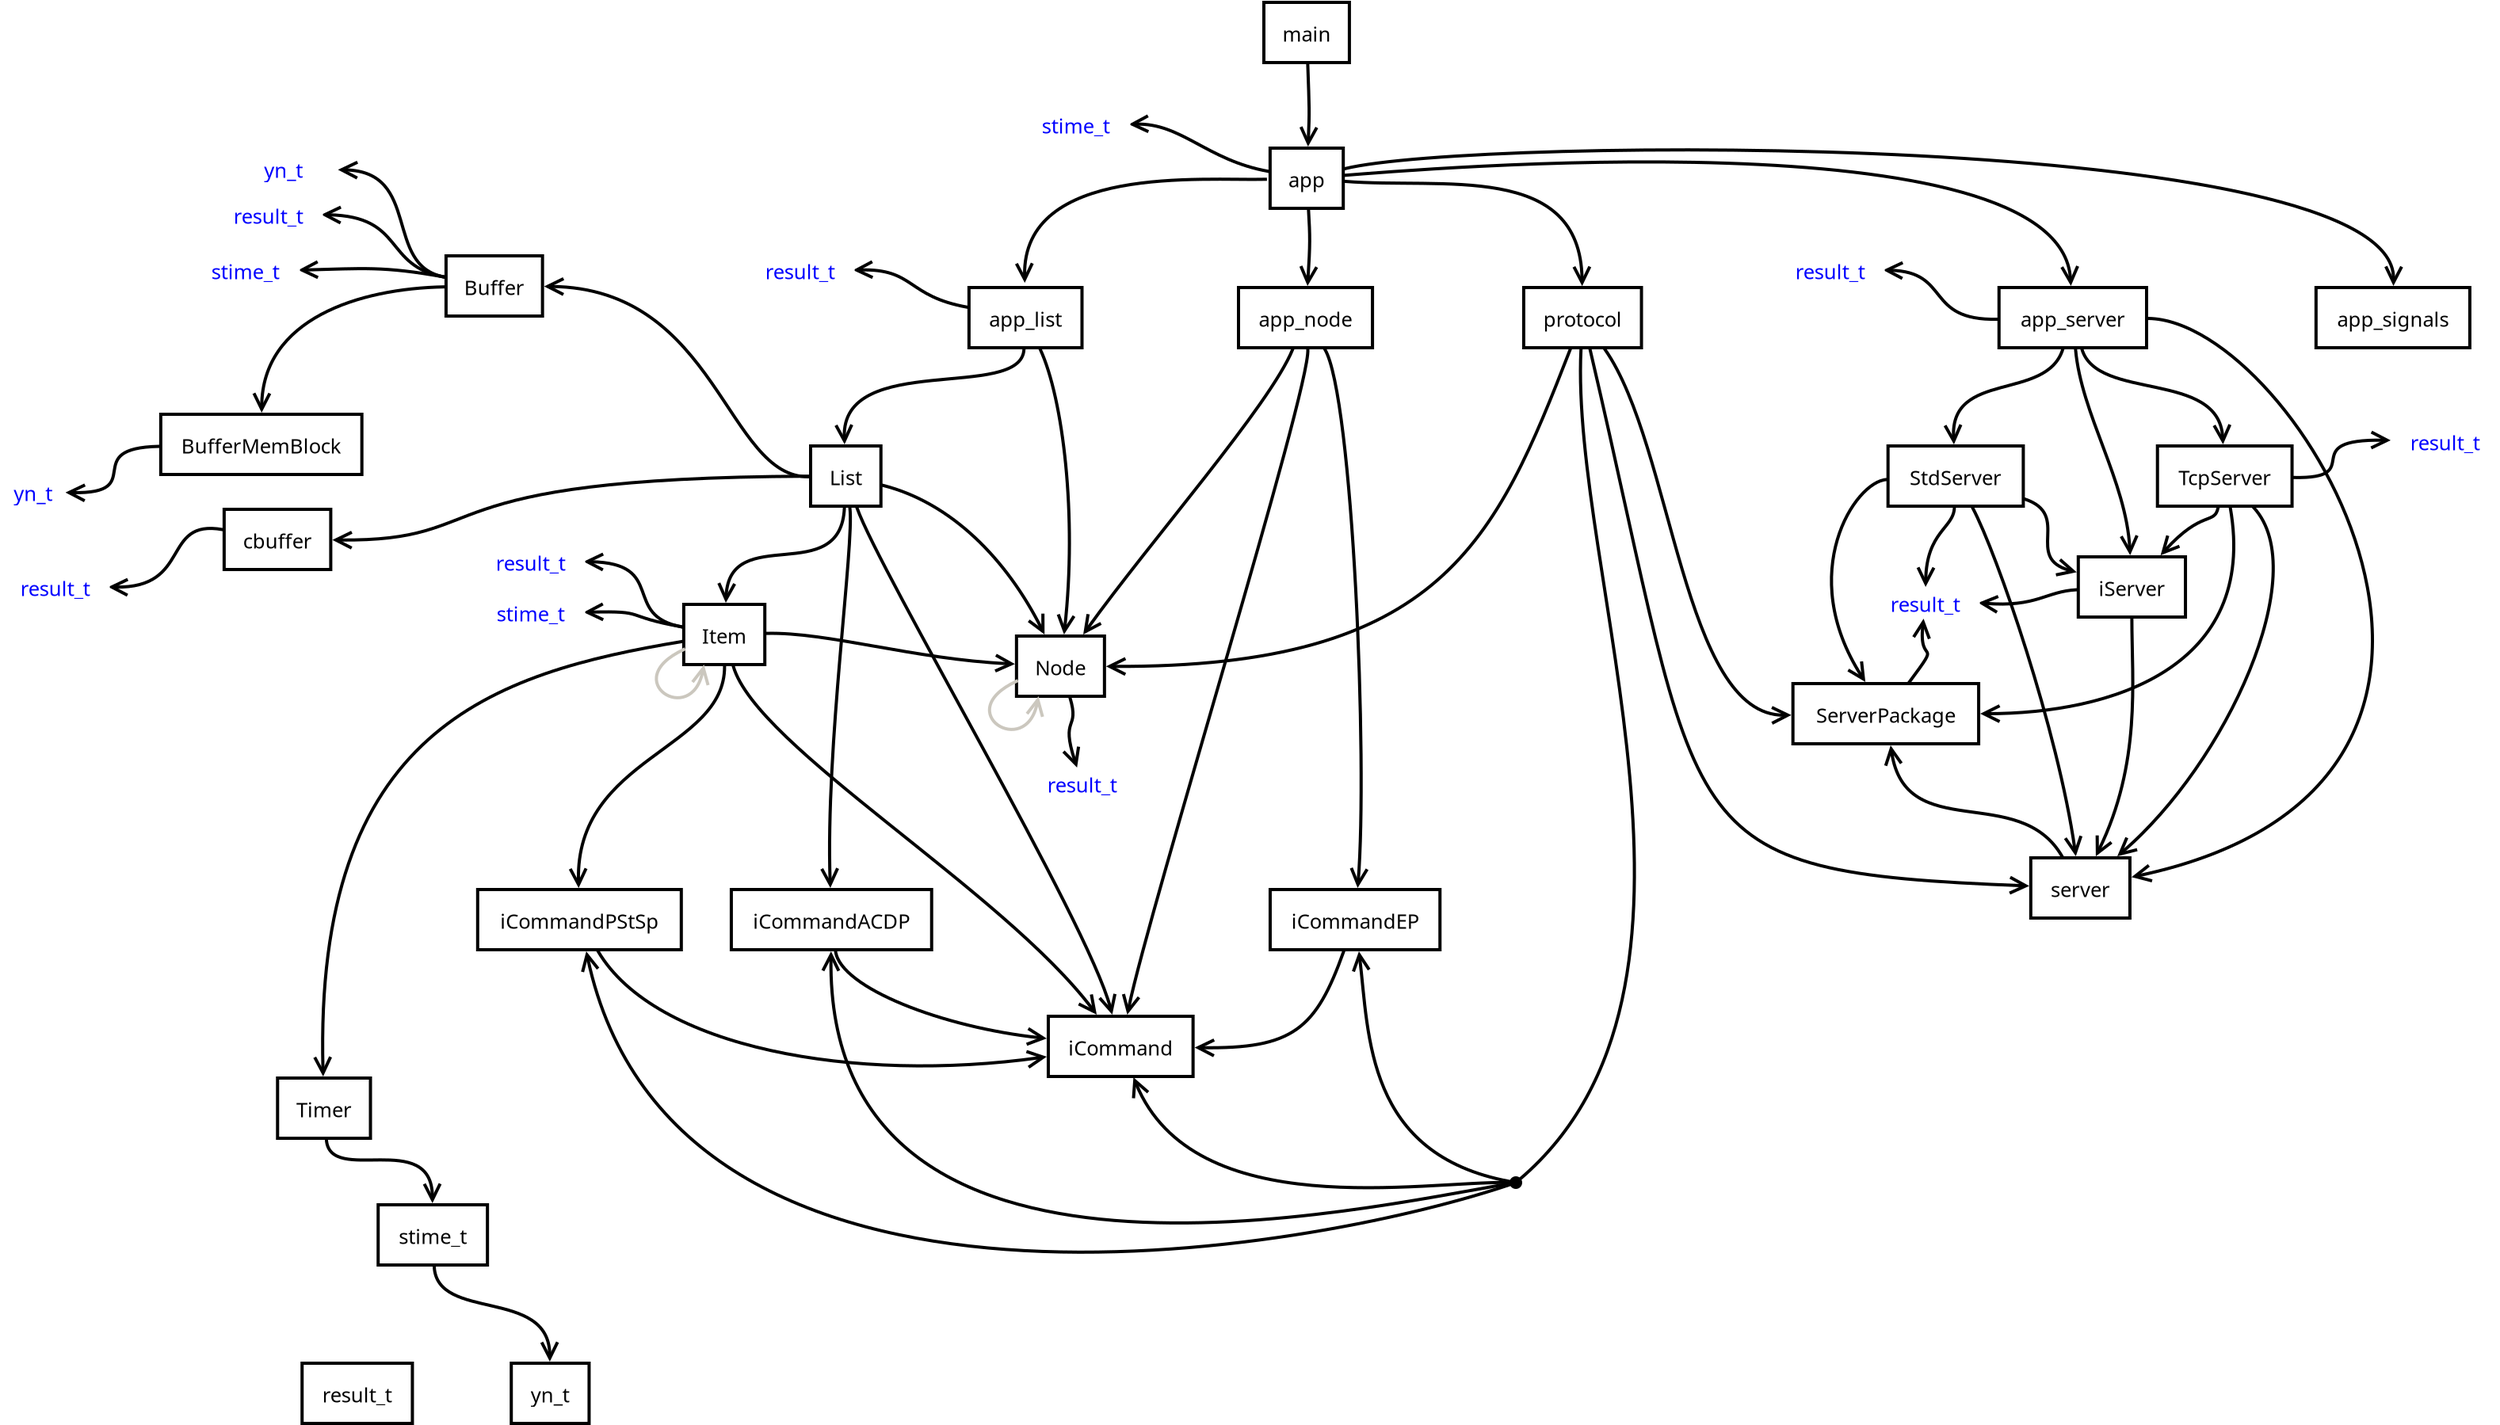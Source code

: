 <?xml version="1.0" encoding="UTF-8"?>
<dia:diagram xmlns:dia="http://www.lysator.liu.se/~alla/dia/">
  <dia:layer name="Background" visible="true" connectable="true" active="true">
    <dia:object type="Standard - BezierLine" version="0" id="O0">
      <dia:attribute name="obj_pos">
        <dia:point val="129.293,61"/>
      </dia:attribute>
      <dia:attribute name="obj_bb">
        <dia:rectangle val="129.276,61.948;129.421,64.653"/>
      </dia:attribute>
      <dia:attribute name="bez_points">
        <dia:point val="129.293,61"/>
        <dia:point val="129.344,62.45"/>
        <dia:point val="129.344,64.45"/>
        <dia:point val="129.295,65.6"/>
      </dia:attribute>
      <dia:attribute name="corner_types">
        <dia:enum val="0"/>
        <dia:enum val="0"/>
      </dia:attribute>
      <dia:attribute name="line_caps">
        <dia:enum val="2"/>
      </dia:attribute>
      <dia:attribute name="end_arrow">
        <dia:enum val="1"/>
      </dia:attribute>
      <dia:attribute name="end_arrow_length">
        <dia:real val="0.5"/>
      </dia:attribute>
      <dia:attribute name="end_arrow_width">
        <dia:real val="0.5"/>
      </dia:attribute>
      <dia:connections>
        <dia:connection handle="0" to="O2" connection="16"/>
        <dia:connection handle="3" to="O1" connection="16"/>
      </dia:connections>
    </dia:object>
    <dia:object type="Flowchart - Box" version="0" id="O1">
      <dia:attribute name="obj_pos">
        <dia:point val="128.141,64.65"/>
      </dia:attribute>
      <dia:attribute name="obj_bb">
        <dia:rectangle val="128.091,64.6;130.499,66.6"/>
      </dia:attribute>
      <dia:attribute name="elem_corner">
        <dia:point val="128.141,64.65"/>
      </dia:attribute>
      <dia:attribute name="elem_width">
        <dia:real val="2.308"/>
      </dia:attribute>
      <dia:attribute name="elem_height">
        <dia:real val="1.9"/>
      </dia:attribute>
      <dia:attribute name="show_background">
        <dia:boolean val="true"/>
      </dia:attribute>
      <dia:attribute name="padding">
        <dia:real val="0.5"/>
      </dia:attribute>
      <dia:attribute name="text">
        <dia:composite type="text">
          <dia:attribute name="string">
            <dia:string>#app#</dia:string>
          </dia:attribute>
          <dia:attribute name="font">
            <dia:font family="sans" style="0" name="Helvetica"/>
          </dia:attribute>
          <dia:attribute name="height">
            <dia:real val="0.8"/>
          </dia:attribute>
          <dia:attribute name="pos">
            <dia:point val="129.295,65.794"/>
          </dia:attribute>
          <dia:attribute name="color">
            <dia:color val="#000000ff"/>
          </dia:attribute>
          <dia:attribute name="alignment">
            <dia:enum val="1"/>
          </dia:attribute>
        </dia:composite>
      </dia:attribute>
    </dia:object>
    <dia:object type="Flowchart - Box" version="0" id="O2">
      <dia:attribute name="obj_pos">
        <dia:point val="127.944,60.05"/>
      </dia:attribute>
      <dia:attribute name="obj_bb">
        <dia:rectangle val="127.894,60;130.692,62"/>
      </dia:attribute>
      <dia:attribute name="elem_corner">
        <dia:point val="127.944,60.05"/>
      </dia:attribute>
      <dia:attribute name="elem_width">
        <dia:real val="2.698"/>
      </dia:attribute>
      <dia:attribute name="elem_height">
        <dia:real val="1.9"/>
      </dia:attribute>
      <dia:attribute name="show_background">
        <dia:boolean val="true"/>
      </dia:attribute>
      <dia:attribute name="padding">
        <dia:real val="0.5"/>
      </dia:attribute>
      <dia:attribute name="text">
        <dia:composite type="text">
          <dia:attribute name="string">
            <dia:string>#main#</dia:string>
          </dia:attribute>
          <dia:attribute name="font">
            <dia:font family="sans" style="0" name="Helvetica"/>
          </dia:attribute>
          <dia:attribute name="height">
            <dia:real val="0.8"/>
          </dia:attribute>
          <dia:attribute name="pos">
            <dia:point val="129.293,61.194"/>
          </dia:attribute>
          <dia:attribute name="color">
            <dia:color val="#000000ff"/>
          </dia:attribute>
          <dia:attribute name="alignment">
            <dia:enum val="1"/>
          </dia:attribute>
        </dia:composite>
      </dia:attribute>
    </dia:object>
    <dia:object type="Flowchart - Box" version="0" id="O3">
      <dia:attribute name="obj_pos">
        <dia:point val="118.641,69.05"/>
      </dia:attribute>
      <dia:attribute name="obj_bb">
        <dia:rectangle val="118.591,69;122.256,71"/>
      </dia:attribute>
      <dia:attribute name="elem_corner">
        <dia:point val="118.641,69.05"/>
      </dia:attribute>
      <dia:attribute name="elem_width">
        <dia:real val="3.565"/>
      </dia:attribute>
      <dia:attribute name="elem_height">
        <dia:real val="1.9"/>
      </dia:attribute>
      <dia:attribute name="show_background">
        <dia:boolean val="true"/>
      </dia:attribute>
      <dia:attribute name="padding">
        <dia:real val="0.5"/>
      </dia:attribute>
      <dia:attribute name="text">
        <dia:composite type="text">
          <dia:attribute name="string">
            <dia:string>#app_list#</dia:string>
          </dia:attribute>
          <dia:attribute name="font">
            <dia:font family="sans" style="0" name="Helvetica"/>
          </dia:attribute>
          <dia:attribute name="height">
            <dia:real val="0.8"/>
          </dia:attribute>
          <dia:attribute name="pos">
            <dia:point val="120.424,70.194"/>
          </dia:attribute>
          <dia:attribute name="color">
            <dia:color val="#000000ff"/>
          </dia:attribute>
          <dia:attribute name="alignment">
            <dia:enum val="1"/>
          </dia:attribute>
        </dia:composite>
      </dia:attribute>
    </dia:object>
    <dia:object type="Flowchart - Box" version="0" id="O4">
      <dia:attribute name="obj_pos">
        <dia:point val="127.144,69.05"/>
      </dia:attribute>
      <dia:attribute name="obj_bb">
        <dia:rectangle val="127.094,69;131.422,71"/>
      </dia:attribute>
      <dia:attribute name="elem_corner">
        <dia:point val="127.144,69.05"/>
      </dia:attribute>
      <dia:attribute name="elem_width">
        <dia:real val="4.227"/>
      </dia:attribute>
      <dia:attribute name="elem_height">
        <dia:real val="1.9"/>
      </dia:attribute>
      <dia:attribute name="show_background">
        <dia:boolean val="true"/>
      </dia:attribute>
      <dia:attribute name="padding">
        <dia:real val="0.5"/>
      </dia:attribute>
      <dia:attribute name="text">
        <dia:composite type="text">
          <dia:attribute name="string">
            <dia:string>#app_node#</dia:string>
          </dia:attribute>
          <dia:attribute name="font">
            <dia:font family="sans" style="0" name="Helvetica"/>
          </dia:attribute>
          <dia:attribute name="height">
            <dia:real val="0.8"/>
          </dia:attribute>
          <dia:attribute name="pos">
            <dia:point val="129.258,70.194"/>
          </dia:attribute>
          <dia:attribute name="color">
            <dia:color val="#000000ff"/>
          </dia:attribute>
          <dia:attribute name="alignment">
            <dia:enum val="1"/>
          </dia:attribute>
        </dia:composite>
      </dia:attribute>
    </dia:object>
    <dia:object type="Flowchart - Box" version="0" id="O5">
      <dia:attribute name="obj_pos">
        <dia:point val="151.138,69.05"/>
      </dia:attribute>
      <dia:attribute name="obj_bb">
        <dia:rectangle val="151.088,69;155.844,71"/>
      </dia:attribute>
      <dia:attribute name="elem_corner">
        <dia:point val="151.138,69.05"/>
      </dia:attribute>
      <dia:attribute name="elem_width">
        <dia:real val="4.656"/>
      </dia:attribute>
      <dia:attribute name="elem_height">
        <dia:real val="1.9"/>
      </dia:attribute>
      <dia:attribute name="show_background">
        <dia:boolean val="true"/>
      </dia:attribute>
      <dia:attribute name="padding">
        <dia:real val="0.5"/>
      </dia:attribute>
      <dia:attribute name="text">
        <dia:composite type="text">
          <dia:attribute name="string">
            <dia:string>#app_server#</dia:string>
          </dia:attribute>
          <dia:attribute name="font">
            <dia:font family="sans" style="0" name="Helvetica"/>
          </dia:attribute>
          <dia:attribute name="height">
            <dia:real val="0.8"/>
          </dia:attribute>
          <dia:attribute name="pos">
            <dia:point val="153.466,70.194"/>
          </dia:attribute>
          <dia:attribute name="color">
            <dia:color val="#000000ff"/>
          </dia:attribute>
          <dia:attribute name="alignment">
            <dia:enum val="1"/>
          </dia:attribute>
        </dia:composite>
      </dia:attribute>
    </dia:object>
    <dia:object type="Flowchart - Box" version="0" id="O6">
      <dia:attribute name="obj_pos">
        <dia:point val="161.14,69.05"/>
      </dia:attribute>
      <dia:attribute name="obj_bb">
        <dia:rectangle val="161.09,69;166.042,71"/>
      </dia:attribute>
      <dia:attribute name="elem_corner">
        <dia:point val="161.14,69.05"/>
      </dia:attribute>
      <dia:attribute name="elem_width">
        <dia:real val="4.852"/>
      </dia:attribute>
      <dia:attribute name="elem_height">
        <dia:real val="1.9"/>
      </dia:attribute>
      <dia:attribute name="show_background">
        <dia:boolean val="true"/>
      </dia:attribute>
      <dia:attribute name="padding">
        <dia:real val="0.5"/>
      </dia:attribute>
      <dia:attribute name="text">
        <dia:composite type="text">
          <dia:attribute name="string">
            <dia:string>#app_signals#</dia:string>
          </dia:attribute>
          <dia:attribute name="font">
            <dia:font family="sans" style="0" name="Helvetica"/>
          </dia:attribute>
          <dia:attribute name="height">
            <dia:real val="0.8"/>
          </dia:attribute>
          <dia:attribute name="pos">
            <dia:point val="163.566,70.194"/>
          </dia:attribute>
          <dia:attribute name="color">
            <dia:color val="#000000ff"/>
          </dia:attribute>
          <dia:attribute name="alignment">
            <dia:enum val="1"/>
          </dia:attribute>
        </dia:composite>
      </dia:attribute>
    </dia:object>
    <dia:object type="Flowchart - Box" version="0" id="O7">
      <dia:attribute name="obj_pos">
        <dia:point val="136.142,69.05"/>
      </dia:attribute>
      <dia:attribute name="obj_bb">
        <dia:rectangle val="136.092,69;139.907,71"/>
      </dia:attribute>
      <dia:attribute name="elem_corner">
        <dia:point val="136.142,69.05"/>
      </dia:attribute>
      <dia:attribute name="elem_width">
        <dia:real val="3.715"/>
      </dia:attribute>
      <dia:attribute name="elem_height">
        <dia:real val="1.9"/>
      </dia:attribute>
      <dia:attribute name="show_background">
        <dia:boolean val="true"/>
      </dia:attribute>
      <dia:attribute name="padding">
        <dia:real val="0.5"/>
      </dia:attribute>
      <dia:attribute name="text">
        <dia:composite type="text">
          <dia:attribute name="string">
            <dia:string>#protocol#</dia:string>
          </dia:attribute>
          <dia:attribute name="font">
            <dia:font family="sans" style="0" name="Helvetica"/>
          </dia:attribute>
          <dia:attribute name="height">
            <dia:real val="0.8"/>
          </dia:attribute>
          <dia:attribute name="pos">
            <dia:point val="137.999,70.194"/>
          </dia:attribute>
          <dia:attribute name="color">
            <dia:color val="#000000ff"/>
          </dia:attribute>
          <dia:attribute name="alignment">
            <dia:enum val="1"/>
          </dia:attribute>
        </dia:composite>
      </dia:attribute>
    </dia:object>
    <dia:object type="Flowchart - Box" version="0" id="O8">
      <dia:attribute name="obj_pos">
        <dia:point val="109.641,79.05"/>
      </dia:attribute>
      <dia:attribute name="obj_bb">
        <dia:rectangle val="109.591,79;112.249,81"/>
      </dia:attribute>
      <dia:attribute name="elem_corner">
        <dia:point val="109.641,79.05"/>
      </dia:attribute>
      <dia:attribute name="elem_width">
        <dia:real val="2.558"/>
      </dia:attribute>
      <dia:attribute name="elem_height">
        <dia:real val="1.9"/>
      </dia:attribute>
      <dia:attribute name="show_background">
        <dia:boolean val="true"/>
      </dia:attribute>
      <dia:attribute name="padding">
        <dia:real val="0.5"/>
      </dia:attribute>
      <dia:attribute name="text">
        <dia:composite type="text">
          <dia:attribute name="string">
            <dia:string>#Item#</dia:string>
          </dia:attribute>
          <dia:attribute name="font">
            <dia:font family="sans" style="0" name="Helvetica"/>
          </dia:attribute>
          <dia:attribute name="height">
            <dia:real val="0.8"/>
          </dia:attribute>
          <dia:attribute name="pos">
            <dia:point val="110.92,80.194"/>
          </dia:attribute>
          <dia:attribute name="color">
            <dia:color val="#000000ff"/>
          </dia:attribute>
          <dia:attribute name="alignment">
            <dia:enum val="1"/>
          </dia:attribute>
        </dia:composite>
      </dia:attribute>
    </dia:object>
    <dia:object type="Flowchart - Box" version="0" id="O9">
      <dia:attribute name="obj_pos">
        <dia:point val="113.644,74.05"/>
      </dia:attribute>
      <dia:attribute name="obj_bb">
        <dia:rectangle val="113.594,74;115.912,76"/>
      </dia:attribute>
      <dia:attribute name="elem_corner">
        <dia:point val="113.644,74.05"/>
      </dia:attribute>
      <dia:attribute name="elem_width">
        <dia:real val="2.218"/>
      </dia:attribute>
      <dia:attribute name="elem_height">
        <dia:real val="1.9"/>
      </dia:attribute>
      <dia:attribute name="show_background">
        <dia:boolean val="true"/>
      </dia:attribute>
      <dia:attribute name="padding">
        <dia:real val="0.5"/>
      </dia:attribute>
      <dia:attribute name="text">
        <dia:composite type="text">
          <dia:attribute name="string">
            <dia:string>#List#</dia:string>
          </dia:attribute>
          <dia:attribute name="font">
            <dia:font family="sans" style="0" name="Helvetica"/>
          </dia:attribute>
          <dia:attribute name="height">
            <dia:real val="0.8"/>
          </dia:attribute>
          <dia:attribute name="pos">
            <dia:point val="114.753,75.194"/>
          </dia:attribute>
          <dia:attribute name="color">
            <dia:color val="#000000ff"/>
          </dia:attribute>
          <dia:attribute name="alignment">
            <dia:enum val="1"/>
          </dia:attribute>
        </dia:composite>
      </dia:attribute>
    </dia:object>
    <dia:object type="Flowchart - Box" version="0" id="O10">
      <dia:attribute name="obj_pos">
        <dia:point val="102.142,68.05"/>
      </dia:attribute>
      <dia:attribute name="obj_bb">
        <dia:rectangle val="102.092,68;105.235,70"/>
      </dia:attribute>
      <dia:attribute name="elem_corner">
        <dia:point val="102.142,68.05"/>
      </dia:attribute>
      <dia:attribute name="elem_width">
        <dia:real val="3.043"/>
      </dia:attribute>
      <dia:attribute name="elem_height">
        <dia:real val="1.9"/>
      </dia:attribute>
      <dia:attribute name="show_background">
        <dia:boolean val="true"/>
      </dia:attribute>
      <dia:attribute name="padding">
        <dia:real val="0.5"/>
      </dia:attribute>
      <dia:attribute name="text">
        <dia:composite type="text">
          <dia:attribute name="string">
            <dia:string>#Buffer#</dia:string>
          </dia:attribute>
          <dia:attribute name="font">
            <dia:font family="sans" style="0" name="Helvetica"/>
          </dia:attribute>
          <dia:attribute name="height">
            <dia:real val="0.8"/>
          </dia:attribute>
          <dia:attribute name="pos">
            <dia:point val="103.664,69.194"/>
          </dia:attribute>
          <dia:attribute name="color">
            <dia:color val="#000000ff"/>
          </dia:attribute>
          <dia:attribute name="alignment">
            <dia:enum val="1"/>
          </dia:attribute>
        </dia:composite>
      </dia:attribute>
    </dia:object>
    <dia:object type="Flowchart - Box" version="0" id="O11">
      <dia:attribute name="obj_pos">
        <dia:point val="93.141,73.05"/>
      </dia:attribute>
      <dia:attribute name="obj_bb">
        <dia:rectangle val="93.091,73;99.536,75"/>
      </dia:attribute>
      <dia:attribute name="elem_corner">
        <dia:point val="93.141,73.05"/>
      </dia:attribute>
      <dia:attribute name="elem_width">
        <dia:real val="6.345"/>
      </dia:attribute>
      <dia:attribute name="elem_height">
        <dia:real val="1.9"/>
      </dia:attribute>
      <dia:attribute name="show_background">
        <dia:boolean val="true"/>
      </dia:attribute>
      <dia:attribute name="padding">
        <dia:real val="0.5"/>
      </dia:attribute>
      <dia:attribute name="text">
        <dia:composite type="text">
          <dia:attribute name="string">
            <dia:string>#BufferMemBlock#</dia:string>
          </dia:attribute>
          <dia:attribute name="font">
            <dia:font family="sans" style="0" name="Helvetica"/>
          </dia:attribute>
          <dia:attribute name="height">
            <dia:real val="0.8"/>
          </dia:attribute>
          <dia:attribute name="pos">
            <dia:point val="96.314,74.194"/>
          </dia:attribute>
          <dia:attribute name="color">
            <dia:color val="#000000ff"/>
          </dia:attribute>
          <dia:attribute name="alignment">
            <dia:enum val="1"/>
          </dia:attribute>
        </dia:composite>
      </dia:attribute>
    </dia:object>
    <dia:object type="Flowchart - Box" version="0" id="O12">
      <dia:attribute name="obj_pos">
        <dia:point val="95.141,76.05"/>
      </dia:attribute>
      <dia:attribute name="obj_bb">
        <dia:rectangle val="95.091,76;98.554,78"/>
      </dia:attribute>
      <dia:attribute name="elem_corner">
        <dia:point val="95.141,76.05"/>
      </dia:attribute>
      <dia:attribute name="elem_width">
        <dia:real val="3.363"/>
      </dia:attribute>
      <dia:attribute name="elem_height">
        <dia:real val="1.9"/>
      </dia:attribute>
      <dia:attribute name="show_background">
        <dia:boolean val="true"/>
      </dia:attribute>
      <dia:attribute name="padding">
        <dia:real val="0.5"/>
      </dia:attribute>
      <dia:attribute name="text">
        <dia:composite type="text">
          <dia:attribute name="string">
            <dia:string>#cbuffer#</dia:string>
          </dia:attribute>
          <dia:attribute name="font">
            <dia:font family="sans" style="0" name="Helvetica"/>
          </dia:attribute>
          <dia:attribute name="height">
            <dia:real val="0.8"/>
          </dia:attribute>
          <dia:attribute name="pos">
            <dia:point val="96.823,77.194"/>
          </dia:attribute>
          <dia:attribute name="color">
            <dia:color val="#000000ff"/>
          </dia:attribute>
          <dia:attribute name="alignment">
            <dia:enum val="1"/>
          </dia:attribute>
        </dia:composite>
      </dia:attribute>
    </dia:object>
    <dia:object type="Flowchart - Box" version="0" id="O13">
      <dia:attribute name="obj_pos">
        <dia:point val="121.143,92.05"/>
      </dia:attribute>
      <dia:attribute name="obj_bb">
        <dia:rectangle val="121.093,92;125.76,94"/>
      </dia:attribute>
      <dia:attribute name="elem_corner">
        <dia:point val="121.143,92.05"/>
      </dia:attribute>
      <dia:attribute name="elem_width">
        <dia:real val="4.567"/>
      </dia:attribute>
      <dia:attribute name="elem_height">
        <dia:real val="1.9"/>
      </dia:attribute>
      <dia:attribute name="show_background">
        <dia:boolean val="true"/>
      </dia:attribute>
      <dia:attribute name="padding">
        <dia:real val="0.5"/>
      </dia:attribute>
      <dia:attribute name="text">
        <dia:composite type="text">
          <dia:attribute name="string">
            <dia:string>#iCommand#</dia:string>
          </dia:attribute>
          <dia:attribute name="font">
            <dia:font family="sans" style="0" name="Helvetica"/>
          </dia:attribute>
          <dia:attribute name="height">
            <dia:real val="0.8"/>
          </dia:attribute>
          <dia:attribute name="pos">
            <dia:point val="123.427,93.194"/>
          </dia:attribute>
          <dia:attribute name="color">
            <dia:color val="#000000ff"/>
          </dia:attribute>
          <dia:attribute name="alignment">
            <dia:enum val="1"/>
          </dia:attribute>
        </dia:composite>
      </dia:attribute>
    </dia:object>
    <dia:object type="Flowchart - Box" version="0" id="O14">
      <dia:attribute name="obj_pos">
        <dia:point val="111.142,88.05"/>
      </dia:attribute>
      <dia:attribute name="obj_bb">
        <dia:rectangle val="111.092,88;117.512,90"/>
      </dia:attribute>
      <dia:attribute name="elem_corner">
        <dia:point val="111.142,88.05"/>
      </dia:attribute>
      <dia:attribute name="elem_width">
        <dia:real val="6.32"/>
      </dia:attribute>
      <dia:attribute name="elem_height">
        <dia:real val="1.9"/>
      </dia:attribute>
      <dia:attribute name="show_background">
        <dia:boolean val="true"/>
      </dia:attribute>
      <dia:attribute name="padding">
        <dia:real val="0.5"/>
      </dia:attribute>
      <dia:attribute name="text">
        <dia:composite type="text">
          <dia:attribute name="string">
            <dia:string>#iCommandACDP#</dia:string>
          </dia:attribute>
          <dia:attribute name="font">
            <dia:font family="sans" style="0" name="Helvetica"/>
          </dia:attribute>
          <dia:attribute name="height">
            <dia:real val="0.8"/>
          </dia:attribute>
          <dia:attribute name="pos">
            <dia:point val="114.302,89.194"/>
          </dia:attribute>
          <dia:attribute name="color">
            <dia:color val="#000000ff"/>
          </dia:attribute>
          <dia:attribute name="alignment">
            <dia:enum val="1"/>
          </dia:attribute>
        </dia:composite>
      </dia:attribute>
    </dia:object>
    <dia:object type="Flowchart - Box" version="0" id="O15">
      <dia:attribute name="obj_pos">
        <dia:point val="128.143,88.05"/>
      </dia:attribute>
      <dia:attribute name="obj_bb">
        <dia:rectangle val="128.093,88;133.55,90"/>
      </dia:attribute>
      <dia:attribute name="elem_corner">
        <dia:point val="128.143,88.05"/>
      </dia:attribute>
      <dia:attribute name="elem_width">
        <dia:real val="5.357"/>
      </dia:attribute>
      <dia:attribute name="elem_height">
        <dia:real val="1.9"/>
      </dia:attribute>
      <dia:attribute name="show_background">
        <dia:boolean val="true"/>
      </dia:attribute>
      <dia:attribute name="padding">
        <dia:real val="0.5"/>
      </dia:attribute>
      <dia:attribute name="text">
        <dia:composite type="text">
          <dia:attribute name="string">
            <dia:string>#iCommandEP#</dia:string>
          </dia:attribute>
          <dia:attribute name="font">
            <dia:font family="sans" style="0" name="Helvetica"/>
          </dia:attribute>
          <dia:attribute name="height">
            <dia:real val="0.8"/>
          </dia:attribute>
          <dia:attribute name="pos">
            <dia:point val="130.822,89.194"/>
          </dia:attribute>
          <dia:attribute name="color">
            <dia:color val="#000000ff"/>
          </dia:attribute>
          <dia:attribute name="alignment">
            <dia:enum val="1"/>
          </dia:attribute>
        </dia:composite>
      </dia:attribute>
    </dia:object>
    <dia:object type="Flowchart - Box" version="0" id="O16">
      <dia:attribute name="obj_pos">
        <dia:point val="103.139,88.05"/>
      </dia:attribute>
      <dia:attribute name="obj_bb">
        <dia:rectangle val="103.089,88;109.614,90"/>
      </dia:attribute>
      <dia:attribute name="elem_corner">
        <dia:point val="103.139,88.05"/>
      </dia:attribute>
      <dia:attribute name="elem_width">
        <dia:real val="6.425"/>
      </dia:attribute>
      <dia:attribute name="elem_height">
        <dia:real val="1.9"/>
      </dia:attribute>
      <dia:attribute name="show_background">
        <dia:boolean val="true"/>
      </dia:attribute>
      <dia:attribute name="padding">
        <dia:real val="0.5"/>
      </dia:attribute>
      <dia:attribute name="text">
        <dia:composite type="text">
          <dia:attribute name="string">
            <dia:string>#iCommandPStSp#</dia:string>
          </dia:attribute>
          <dia:attribute name="font">
            <dia:font family="sans" style="0" name="Helvetica"/>
          </dia:attribute>
          <dia:attribute name="height">
            <dia:real val="0.8"/>
          </dia:attribute>
          <dia:attribute name="pos">
            <dia:point val="106.352,89.194"/>
          </dia:attribute>
          <dia:attribute name="color">
            <dia:color val="#000000ff"/>
          </dia:attribute>
          <dia:attribute name="alignment">
            <dia:enum val="1"/>
          </dia:attribute>
        </dia:composite>
      </dia:attribute>
    </dia:object>
    <dia:object type="Flowchart - Box" version="0" id="O17">
      <dia:attribute name="obj_pos">
        <dia:point val="153.639,77.55"/>
      </dia:attribute>
      <dia:attribute name="obj_bb">
        <dia:rectangle val="153.589,77.5;157.07,79.5"/>
      </dia:attribute>
      <dia:attribute name="elem_corner">
        <dia:point val="153.639,77.55"/>
      </dia:attribute>
      <dia:attribute name="elem_width">
        <dia:real val="3.381"/>
      </dia:attribute>
      <dia:attribute name="elem_height">
        <dia:real val="1.9"/>
      </dia:attribute>
      <dia:attribute name="show_background">
        <dia:boolean val="true"/>
      </dia:attribute>
      <dia:attribute name="padding">
        <dia:real val="0.5"/>
      </dia:attribute>
      <dia:attribute name="text">
        <dia:composite type="text">
          <dia:attribute name="string">
            <dia:string>#iServer#</dia:string>
          </dia:attribute>
          <dia:attribute name="font">
            <dia:font family="sans" style="0" name="Helvetica"/>
          </dia:attribute>
          <dia:attribute name="height">
            <dia:real val="0.8"/>
          </dia:attribute>
          <dia:attribute name="pos">
            <dia:point val="155.329,78.694"/>
          </dia:attribute>
          <dia:attribute name="color">
            <dia:color val="#000000ff"/>
          </dia:attribute>
          <dia:attribute name="alignment">
            <dia:enum val="1"/>
          </dia:attribute>
        </dia:composite>
      </dia:attribute>
    </dia:object>
    <dia:object type="Flowchart - Box" version="0" id="O18">
      <dia:attribute name="obj_pos">
        <dia:point val="120.14,80.05"/>
      </dia:attribute>
      <dia:attribute name="obj_bb">
        <dia:rectangle val="120.09,80;122.965,82"/>
      </dia:attribute>
      <dia:attribute name="elem_corner">
        <dia:point val="120.14,80.05"/>
      </dia:attribute>
      <dia:attribute name="elem_width">
        <dia:real val="2.775"/>
      </dia:attribute>
      <dia:attribute name="elem_height">
        <dia:real val="1.9"/>
      </dia:attribute>
      <dia:attribute name="show_background">
        <dia:boolean val="true"/>
      </dia:attribute>
      <dia:attribute name="padding">
        <dia:real val="0.5"/>
      </dia:attribute>
      <dia:attribute name="text">
        <dia:composite type="text">
          <dia:attribute name="string">
            <dia:string>#Node#</dia:string>
          </dia:attribute>
          <dia:attribute name="font">
            <dia:font family="sans" style="0" name="Helvetica"/>
          </dia:attribute>
          <dia:attribute name="height">
            <dia:real val="0.8"/>
          </dia:attribute>
          <dia:attribute name="pos">
            <dia:point val="121.528,81.194"/>
          </dia:attribute>
          <dia:attribute name="color">
            <dia:color val="#000000ff"/>
          </dia:attribute>
          <dia:attribute name="alignment">
            <dia:enum val="1"/>
          </dia:attribute>
        </dia:composite>
      </dia:attribute>
    </dia:object>
    <dia:object type="Flowchart - Box" version="0" id="O19">
      <dia:attribute name="obj_pos">
        <dia:point val="97.6,103"/>
      </dia:attribute>
      <dia:attribute name="obj_bb">
        <dia:rectangle val="97.55,102.95;101.13,104.95"/>
      </dia:attribute>
      <dia:attribute name="elem_corner">
        <dia:point val="97.6,103"/>
      </dia:attribute>
      <dia:attribute name="elem_width">
        <dia:real val="3.48"/>
      </dia:attribute>
      <dia:attribute name="elem_height">
        <dia:real val="1.9"/>
      </dia:attribute>
      <dia:attribute name="show_background">
        <dia:boolean val="true"/>
      </dia:attribute>
      <dia:attribute name="padding">
        <dia:real val="0.5"/>
      </dia:attribute>
      <dia:attribute name="text">
        <dia:composite type="text">
          <dia:attribute name="string">
            <dia:string>#result_t#</dia:string>
          </dia:attribute>
          <dia:attribute name="font">
            <dia:font family="sans" style="0" name="Helvetica"/>
          </dia:attribute>
          <dia:attribute name="height">
            <dia:real val="0.8"/>
          </dia:attribute>
          <dia:attribute name="pos">
            <dia:point val="99.34,104.144"/>
          </dia:attribute>
          <dia:attribute name="color">
            <dia:color val="#000000ff"/>
          </dia:attribute>
          <dia:attribute name="alignment">
            <dia:enum val="1"/>
          </dia:attribute>
        </dia:composite>
      </dia:attribute>
    </dia:object>
    <dia:object type="Flowchart - Box" version="0" id="O20">
      <dia:attribute name="obj_pos">
        <dia:point val="152.14,87.05"/>
      </dia:attribute>
      <dia:attribute name="obj_bb">
        <dia:rectangle val="152.09,87;155.318,89"/>
      </dia:attribute>
      <dia:attribute name="elem_corner">
        <dia:point val="152.14,87.05"/>
      </dia:attribute>
      <dia:attribute name="elem_width">
        <dia:real val="3.128"/>
      </dia:attribute>
      <dia:attribute name="elem_height">
        <dia:real val="1.9"/>
      </dia:attribute>
      <dia:attribute name="show_background">
        <dia:boolean val="true"/>
      </dia:attribute>
      <dia:attribute name="padding">
        <dia:real val="0.5"/>
      </dia:attribute>
      <dia:attribute name="text">
        <dia:composite type="text">
          <dia:attribute name="string">
            <dia:string>#server#</dia:string>
          </dia:attribute>
          <dia:attribute name="font">
            <dia:font family="sans" style="0" name="Helvetica"/>
          </dia:attribute>
          <dia:attribute name="height">
            <dia:real val="0.8"/>
          </dia:attribute>
          <dia:attribute name="pos">
            <dia:point val="153.704,88.194"/>
          </dia:attribute>
          <dia:attribute name="color">
            <dia:color val="#000000ff"/>
          </dia:attribute>
          <dia:attribute name="alignment">
            <dia:enum val="1"/>
          </dia:attribute>
        </dia:composite>
      </dia:attribute>
    </dia:object>
    <dia:object type="Flowchart - Box" version="0" id="O21">
      <dia:attribute name="obj_pos">
        <dia:point val="144.636,81.55"/>
      </dia:attribute>
      <dia:attribute name="obj_bb">
        <dia:rectangle val="144.586,81.5;150.546,83.5"/>
      </dia:attribute>
      <dia:attribute name="elem_corner">
        <dia:point val="144.636,81.55"/>
      </dia:attribute>
      <dia:attribute name="elem_width">
        <dia:real val="5.86"/>
      </dia:attribute>
      <dia:attribute name="elem_height">
        <dia:real val="1.9"/>
      </dia:attribute>
      <dia:attribute name="show_background">
        <dia:boolean val="true"/>
      </dia:attribute>
      <dia:attribute name="padding">
        <dia:real val="0.5"/>
      </dia:attribute>
      <dia:attribute name="text">
        <dia:composite type="text">
          <dia:attribute name="string">
            <dia:string>#ServerPackage#</dia:string>
          </dia:attribute>
          <dia:attribute name="font">
            <dia:font family="sans" style="0" name="Helvetica"/>
          </dia:attribute>
          <dia:attribute name="height">
            <dia:real val="0.8"/>
          </dia:attribute>
          <dia:attribute name="pos">
            <dia:point val="147.566,82.694"/>
          </dia:attribute>
          <dia:attribute name="color">
            <dia:color val="#000000ff"/>
          </dia:attribute>
          <dia:attribute name="alignment">
            <dia:enum val="1"/>
          </dia:attribute>
        </dia:composite>
      </dia:attribute>
    </dia:object>
    <dia:object type="Flowchart - Box" version="0" id="O22">
      <dia:attribute name="obj_pos">
        <dia:point val="147.636,74.05"/>
      </dia:attribute>
      <dia:attribute name="obj_bb">
        <dia:rectangle val="147.586,74;151.954,76"/>
      </dia:attribute>
      <dia:attribute name="elem_corner">
        <dia:point val="147.636,74.05"/>
      </dia:attribute>
      <dia:attribute name="elem_width">
        <dia:real val="4.268"/>
      </dia:attribute>
      <dia:attribute name="elem_height">
        <dia:real val="1.9"/>
      </dia:attribute>
      <dia:attribute name="show_background">
        <dia:boolean val="true"/>
      </dia:attribute>
      <dia:attribute name="padding">
        <dia:real val="0.5"/>
      </dia:attribute>
      <dia:attribute name="text">
        <dia:composite type="text">
          <dia:attribute name="string">
            <dia:string>#StdServer#</dia:string>
          </dia:attribute>
          <dia:attribute name="font">
            <dia:font family="sans" style="0" name="Helvetica"/>
          </dia:attribute>
          <dia:attribute name="height">
            <dia:real val="0.8"/>
          </dia:attribute>
          <dia:attribute name="pos">
            <dia:point val="149.77,75.194"/>
          </dia:attribute>
          <dia:attribute name="color">
            <dia:color val="#000000ff"/>
          </dia:attribute>
          <dia:attribute name="alignment">
            <dia:enum val="1"/>
          </dia:attribute>
        </dia:composite>
      </dia:attribute>
    </dia:object>
    <dia:object type="Flowchart - Box" version="0" id="O23">
      <dia:attribute name="obj_pos">
        <dia:point val="156.137,74.05"/>
      </dia:attribute>
      <dia:attribute name="obj_bb">
        <dia:rectangle val="156.087,74;160.433,76"/>
      </dia:attribute>
      <dia:attribute name="elem_corner">
        <dia:point val="156.137,74.05"/>
      </dia:attribute>
      <dia:attribute name="elem_width">
        <dia:real val="4.246"/>
      </dia:attribute>
      <dia:attribute name="elem_height">
        <dia:real val="1.9"/>
      </dia:attribute>
      <dia:attribute name="show_background">
        <dia:boolean val="true"/>
      </dia:attribute>
      <dia:attribute name="padding">
        <dia:real val="0.5"/>
      </dia:attribute>
      <dia:attribute name="text">
        <dia:composite type="text">
          <dia:attribute name="string">
            <dia:string>#TcpServer#</dia:string>
          </dia:attribute>
          <dia:attribute name="font">
            <dia:font family="sans" style="0" name="Helvetica"/>
          </dia:attribute>
          <dia:attribute name="height">
            <dia:real val="0.8"/>
          </dia:attribute>
          <dia:attribute name="pos">
            <dia:point val="158.26,75.194"/>
          </dia:attribute>
          <dia:attribute name="color">
            <dia:color val="#000000ff"/>
          </dia:attribute>
          <dia:attribute name="alignment">
            <dia:enum val="1"/>
          </dia:attribute>
        </dia:composite>
      </dia:attribute>
    </dia:object>
    <dia:object type="Flowchart - Box" version="0" id="O24">
      <dia:attribute name="obj_pos">
        <dia:point val="96.826,94"/>
      </dia:attribute>
      <dia:attribute name="obj_bb">
        <dia:rectangle val="96.776,93.95;99.806,95.95"/>
      </dia:attribute>
      <dia:attribute name="elem_corner">
        <dia:point val="96.826,94"/>
      </dia:attribute>
      <dia:attribute name="elem_width">
        <dia:real val="2.931"/>
      </dia:attribute>
      <dia:attribute name="elem_height">
        <dia:real val="1.9"/>
      </dia:attribute>
      <dia:attribute name="show_background">
        <dia:boolean val="true"/>
      </dia:attribute>
      <dia:attribute name="padding">
        <dia:real val="0.5"/>
      </dia:attribute>
      <dia:attribute name="text">
        <dia:composite type="text">
          <dia:attribute name="string">
            <dia:string>#Timer#</dia:string>
          </dia:attribute>
          <dia:attribute name="font">
            <dia:font family="sans" style="0" name="Helvetica"/>
          </dia:attribute>
          <dia:attribute name="height">
            <dia:real val="0.8"/>
          </dia:attribute>
          <dia:attribute name="pos">
            <dia:point val="98.291,95.144"/>
          </dia:attribute>
          <dia:attribute name="color">
            <dia:color val="#000000ff"/>
          </dia:attribute>
          <dia:attribute name="alignment">
            <dia:enum val="1"/>
          </dia:attribute>
        </dia:composite>
      </dia:attribute>
    </dia:object>
    <dia:object type="Flowchart - Box" version="0" id="O25">
      <dia:attribute name="obj_pos">
        <dia:point val="104.2,103"/>
      </dia:attribute>
      <dia:attribute name="obj_bb">
        <dia:rectangle val="104.15,102.95;106.705,104.95"/>
      </dia:attribute>
      <dia:attribute name="elem_corner">
        <dia:point val="104.2,103"/>
      </dia:attribute>
      <dia:attribute name="elem_width">
        <dia:real val="2.455"/>
      </dia:attribute>
      <dia:attribute name="elem_height">
        <dia:real val="1.9"/>
      </dia:attribute>
      <dia:attribute name="show_background">
        <dia:boolean val="true"/>
      </dia:attribute>
      <dia:attribute name="padding">
        <dia:real val="0.5"/>
      </dia:attribute>
      <dia:attribute name="text">
        <dia:composite type="text">
          <dia:attribute name="string">
            <dia:string>#yn_t#</dia:string>
          </dia:attribute>
          <dia:attribute name="font">
            <dia:font family="sans" style="0" name="Helvetica"/>
          </dia:attribute>
          <dia:attribute name="height">
            <dia:real val="0.8"/>
          </dia:attribute>
          <dia:attribute name="pos">
            <dia:point val="105.428,104.144"/>
          </dia:attribute>
          <dia:attribute name="color">
            <dia:color val="#000000ff"/>
          </dia:attribute>
          <dia:attribute name="alignment">
            <dia:enum val="1"/>
          </dia:attribute>
        </dia:composite>
      </dia:attribute>
    </dia:object>
    <dia:object type="Flowchart - Box" version="0" id="O26">
      <dia:attribute name="obj_pos">
        <dia:point val="100,98"/>
      </dia:attribute>
      <dia:attribute name="obj_bb">
        <dia:rectangle val="99.95,97.95;103.498,99.95"/>
      </dia:attribute>
      <dia:attribute name="elem_corner">
        <dia:point val="100,98"/>
      </dia:attribute>
      <dia:attribute name="elem_width">
        <dia:real val="3.448"/>
      </dia:attribute>
      <dia:attribute name="elem_height">
        <dia:real val="1.9"/>
      </dia:attribute>
      <dia:attribute name="show_background">
        <dia:boolean val="true"/>
      </dia:attribute>
      <dia:attribute name="padding">
        <dia:real val="0.5"/>
      </dia:attribute>
      <dia:attribute name="text">
        <dia:composite type="text">
          <dia:attribute name="string">
            <dia:string>#stime_t#</dia:string>
          </dia:attribute>
          <dia:attribute name="font">
            <dia:font family="sans" style="0" name="Helvetica"/>
          </dia:attribute>
          <dia:attribute name="height">
            <dia:real val="0.8"/>
          </dia:attribute>
          <dia:attribute name="pos">
            <dia:point val="101.724,99.144"/>
          </dia:attribute>
          <dia:attribute name="color">
            <dia:color val="#000000ff"/>
          </dia:attribute>
          <dia:attribute name="alignment">
            <dia:enum val="1"/>
          </dia:attribute>
        </dia:composite>
      </dia:attribute>
    </dia:object>
    <dia:object type="Standard - BezierLine" version="0" id="O27">
      <dia:attribute name="obj_pos">
        <dia:point val="129.295,65.6"/>
      </dia:attribute>
      <dia:attribute name="obj_bb">
        <dia:rectangle val="120.35,65.582;128.042,68.953"/>
      </dia:attribute>
      <dia:attribute name="bez_points">
        <dia:point val="129.295,65.6"/>
        <dia:point val="127.344,65.65"/>
        <dia:point val="120.344,66.25"/>
        <dia:point val="120.424,70"/>
      </dia:attribute>
      <dia:attribute name="corner_types">
        <dia:enum val="0"/>
        <dia:enum val="0"/>
      </dia:attribute>
      <dia:attribute name="line_caps">
        <dia:enum val="2"/>
      </dia:attribute>
      <dia:attribute name="end_arrow">
        <dia:enum val="1"/>
      </dia:attribute>
      <dia:attribute name="end_arrow_length">
        <dia:real val="0.5"/>
      </dia:attribute>
      <dia:attribute name="end_arrow_width">
        <dia:real val="0.5"/>
      </dia:attribute>
      <dia:attribute name="absolute_start_gap">
        <dia:real val="0.1"/>
      </dia:attribute>
      <dia:attribute name="absolute_end_gap">
        <dia:real val="0.1"/>
      </dia:attribute>
      <dia:connections>
        <dia:connection handle="0" to="O1" connection="16"/>
        <dia:connection handle="3" to="O3" connection="16"/>
      </dia:connections>
    </dia:object>
    <dia:object type="Standard - BezierLine" version="0" id="O28">
      <dia:attribute name="obj_pos">
        <dia:point val="129.295,65.6"/>
      </dia:attribute>
      <dia:attribute name="obj_bb">
        <dia:rectangle val="129.269,66.547;129.438,69.053"/>
      </dia:attribute>
      <dia:attribute name="bez_points">
        <dia:point val="129.295,65.6"/>
        <dia:point val="129.344,66.45"/>
        <dia:point val="129.344,68.65"/>
        <dia:point val="129.258,70"/>
      </dia:attribute>
      <dia:attribute name="corner_types">
        <dia:enum val="0"/>
        <dia:enum val="0"/>
      </dia:attribute>
      <dia:attribute name="line_caps">
        <dia:enum val="2"/>
      </dia:attribute>
      <dia:attribute name="end_arrow">
        <dia:enum val="1"/>
      </dia:attribute>
      <dia:attribute name="end_arrow_length">
        <dia:real val="0.5"/>
      </dia:attribute>
      <dia:attribute name="end_arrow_width">
        <dia:real val="0.5"/>
      </dia:attribute>
      <dia:connections>
        <dia:connection handle="0" to="O1" connection="16"/>
        <dia:connection handle="3" to="O4" connection="16"/>
      </dia:connections>
    </dia:object>
    <dia:object type="Standard - BezierLine" version="0" id="O29">
      <dia:attribute name="obj_pos">
        <dia:point val="129.295,65.6"/>
      </dia:attribute>
      <dia:attribute name="obj_bb">
        <dia:rectangle val="130.444,65.051;153.459,69.053"/>
      </dia:attribute>
      <dia:attribute name="bez_points">
        <dia:point val="129.295,65.6"/>
        <dia:point val="131.244,65.45"/>
        <dia:point val="153.144,64.55"/>
        <dia:point val="153.465,70"/>
      </dia:attribute>
      <dia:attribute name="corner_types">
        <dia:enum val="0"/>
        <dia:enum val="0"/>
      </dia:attribute>
      <dia:attribute name="line_caps">
        <dia:enum val="2"/>
      </dia:attribute>
      <dia:attribute name="end_arrow">
        <dia:enum val="1"/>
      </dia:attribute>
      <dia:attribute name="end_arrow_length">
        <dia:real val="0.5"/>
      </dia:attribute>
      <dia:attribute name="end_arrow_width">
        <dia:real val="0.5"/>
      </dia:attribute>
      <dia:connections>
        <dia:connection handle="0" to="O1" connection="16"/>
        <dia:connection handle="3" to="O5" connection="16"/>
      </dia:connections>
    </dia:object>
    <dia:object type="Standard - BezierLine" version="0" id="O30">
      <dia:attribute name="obj_pos">
        <dia:point val="129.295,65.6"/>
      </dia:attribute>
      <dia:attribute name="obj_bb">
        <dia:rectangle val="130.445,65.645;138.037,69.055"/>
      </dia:attribute>
      <dia:attribute name="bez_points">
        <dia:point val="129.295,65.6"/>
        <dia:point val="132.344,65.85"/>
        <dia:point val="137.944,66.05"/>
        <dia:point val="138,70"/>
      </dia:attribute>
      <dia:attribute name="corner_types">
        <dia:enum val="0"/>
        <dia:enum val="0"/>
      </dia:attribute>
      <dia:attribute name="line_caps">
        <dia:enum val="2"/>
      </dia:attribute>
      <dia:attribute name="end_arrow">
        <dia:enum val="1"/>
      </dia:attribute>
      <dia:attribute name="end_arrow_length">
        <dia:real val="0.5"/>
      </dia:attribute>
      <dia:attribute name="end_arrow_width">
        <dia:real val="0.5"/>
      </dia:attribute>
      <dia:connections>
        <dia:connection handle="0" to="O1" connection="16"/>
        <dia:connection handle="3" to="O7" connection="16"/>
      </dia:connections>
    </dia:object>
    <dia:object type="Standard - BezierLine" version="0" id="O31">
      <dia:attribute name="obj_pos">
        <dia:point val="129.295,65.6"/>
      </dia:attribute>
      <dia:attribute name="obj_bb">
        <dia:rectangle val="130.438,64.664;163.633,69.051"/>
      </dia:attribute>
      <dia:attribute name="bez_points">
        <dia:point val="129.295,65.6"/>
        <dia:point val="133.295,64.6"/>
        <dia:point val="163.644,65.05"/>
        <dia:point val="163.566,70"/>
      </dia:attribute>
      <dia:attribute name="corner_types">
        <dia:enum val="0"/>
        <dia:enum val="0"/>
      </dia:attribute>
      <dia:attribute name="line_caps">
        <dia:enum val="2"/>
      </dia:attribute>
      <dia:attribute name="end_arrow">
        <dia:enum val="1"/>
      </dia:attribute>
      <dia:attribute name="end_arrow_length">
        <dia:real val="0.5"/>
      </dia:attribute>
      <dia:attribute name="end_arrow_width">
        <dia:real val="0.5"/>
      </dia:attribute>
      <dia:connections>
        <dia:connection handle="0" to="O1" connection="16"/>
        <dia:connection handle="3" to="O6" connection="16"/>
      </dia:connections>
    </dia:object>
    <dia:object type="Standard - BezierLine" version="0" id="O32">
      <dia:attribute name="obj_pos">
        <dia:point val="129.295,65.6"/>
      </dia:attribute>
      <dia:attribute name="obj_bb">
        <dia:rectangle val="123.632,63.849;128.149,65.442"/>
      </dia:attribute>
      <dia:attribute name="bez_points">
        <dia:point val="129.295,65.6"/>
        <dia:point val="127.344,65.25"/>
        <dia:point val="125.344,63.85"/>
        <dia:point val="123.683,63.9"/>
      </dia:attribute>
      <dia:attribute name="corner_types">
        <dia:enum val="0"/>
        <dia:enum val="0"/>
      </dia:attribute>
      <dia:attribute name="line_caps">
        <dia:enum val="2"/>
      </dia:attribute>
      <dia:attribute name="end_arrow">
        <dia:enum val="1"/>
      </dia:attribute>
      <dia:attribute name="end_arrow_length">
        <dia:real val="0.5"/>
      </dia:attribute>
      <dia:attribute name="end_arrow_width">
        <dia:real val="0.5"/>
      </dia:attribute>
      <dia:connections>
        <dia:connection handle="0" to="O1" connection="16"/>
        <dia:connection handle="3" to="O43" connection="8"/>
      </dia:connections>
    </dia:object>
    <dia:object type="Standard - BezierLine" version="0" id="O33">
      <dia:attribute name="obj_pos">
        <dia:point val="101.724,98.95"/>
      </dia:attribute>
      <dia:attribute name="obj_bb">
        <dia:rectangle val="101.716,99.897;105.466,103"/>
      </dia:attribute>
      <dia:attribute name="bez_points">
        <dia:point val="101.724,98.95"/>
        <dia:point val="101.802,100.7"/>
        <dia:point val="105.401,101.6"/>
        <dia:point val="105.427,103.95"/>
      </dia:attribute>
      <dia:attribute name="corner_types">
        <dia:enum val="0"/>
        <dia:enum val="0"/>
      </dia:attribute>
      <dia:attribute name="line_caps">
        <dia:enum val="2"/>
      </dia:attribute>
      <dia:attribute name="end_arrow">
        <dia:enum val="1"/>
      </dia:attribute>
      <dia:attribute name="end_arrow_length">
        <dia:real val="0.5"/>
      </dia:attribute>
      <dia:attribute name="end_arrow_width">
        <dia:real val="0.5"/>
      </dia:attribute>
      <dia:connections>
        <dia:connection handle="0" to="O26" connection="16"/>
        <dia:connection handle="3" to="O25" connection="16"/>
      </dia:connections>
    </dia:object>
    <dia:object type="Standard - BezierLine" version="0" id="O34">
      <dia:attribute name="obj_pos">
        <dia:point val="98.291,94.95"/>
      </dia:attribute>
      <dia:attribute name="obj_bb">
        <dia:rectangle val="98.313,95.895;101.763,98.0"/>
      </dia:attribute>
      <dia:attribute name="bez_points">
        <dia:point val="98.291,94.95"/>
        <dia:point val="98.401,96.4"/>
        <dia:point val="101.698,96.6"/>
        <dia:point val="101.724,98.95"/>
      </dia:attribute>
      <dia:attribute name="corner_types">
        <dia:enum val="0"/>
        <dia:enum val="0"/>
      </dia:attribute>
      <dia:attribute name="line_caps">
        <dia:enum val="2"/>
      </dia:attribute>
      <dia:attribute name="end_arrow">
        <dia:enum val="1"/>
      </dia:attribute>
      <dia:attribute name="end_arrow_length">
        <dia:real val="0.5"/>
      </dia:attribute>
      <dia:attribute name="end_arrow_width">
        <dia:real val="0.5"/>
      </dia:attribute>
      <dia:connections>
        <dia:connection handle="0" to="O24" connection="16"/>
        <dia:connection handle="3" to="O26" connection="16"/>
      </dia:connections>
    </dia:object>
    <dia:object type="Standard - BezierLine" version="0" id="O35">
      <dia:attribute name="obj_pos">
        <dia:point val="120.424,70"/>
      </dia:attribute>
      <dia:attribute name="obj_bb">
        <dia:rectangle val="114.664,70.947;120.428,74.052"/>
      </dia:attribute>
      <dia:attribute name="bez_points">
        <dia:point val="120.424,70"/>
        <dia:point val="120.344,71.65"/>
        <dia:point val="114.644,72.05"/>
        <dia:point val="114.753,75"/>
      </dia:attribute>
      <dia:attribute name="corner_types">
        <dia:enum val="0"/>
        <dia:enum val="0"/>
      </dia:attribute>
      <dia:attribute name="line_caps">
        <dia:enum val="2"/>
      </dia:attribute>
      <dia:attribute name="end_arrow">
        <dia:enum val="1"/>
      </dia:attribute>
      <dia:attribute name="end_arrow_length">
        <dia:real val="0.5"/>
      </dia:attribute>
      <dia:attribute name="end_arrow_width">
        <dia:real val="0.5"/>
      </dia:attribute>
      <dia:connections>
        <dia:connection handle="0" to="O3" connection="16"/>
        <dia:connection handle="3" to="O9" connection="16"/>
      </dia:connections>
    </dia:object>
    <dia:object type="Standard - BezierLine" version="0" id="O36">
      <dia:attribute name="obj_pos">
        <dia:point val="120.424,70"/>
      </dia:attribute>
      <dia:attribute name="obj_bb">
        <dia:rectangle val="120.822,70.934;121.849,80.056"/>
      </dia:attribute>
      <dia:attribute name="bez_points">
        <dia:point val="120.424,70"/>
        <dia:point val="121.144,71.55"/>
        <dia:point val="121.944,77.25"/>
        <dia:point val="121.528,81"/>
      </dia:attribute>
      <dia:attribute name="corner_types">
        <dia:enum val="0"/>
        <dia:enum val="0"/>
      </dia:attribute>
      <dia:attribute name="line_caps">
        <dia:enum val="2"/>
      </dia:attribute>
      <dia:attribute name="end_arrow">
        <dia:enum val="1"/>
      </dia:attribute>
      <dia:attribute name="end_arrow_length">
        <dia:real val="0.5"/>
      </dia:attribute>
      <dia:attribute name="end_arrow_width">
        <dia:real val="0.5"/>
      </dia:attribute>
      <dia:connections>
        <dia:connection handle="0" to="O3" connection="16"/>
        <dia:connection handle="3" to="O18" connection="16"/>
      </dia:connections>
    </dia:object>
    <dia:object type="Standard - BezierLine" version="0" id="O37">
      <dia:attribute name="obj_pos">
        <dia:point val="114.753,75"/>
      </dia:attribute>
      <dia:attribute name="obj_bb">
        <dia:rectangle val="115.851,75.23;121.092,80.068"/>
      </dia:attribute>
      <dia:attribute name="bez_points">
        <dia:point val="114.753,75"/>
        <dia:point val="116.944,75.55"/>
        <dia:point val="120.344,78.65"/>
        <dia:point val="121.528,81"/>
      </dia:attribute>
      <dia:attribute name="corner_types">
        <dia:enum val="0"/>
        <dia:enum val="0"/>
      </dia:attribute>
      <dia:attribute name="line_caps">
        <dia:enum val="2"/>
      </dia:attribute>
      <dia:attribute name="end_arrow">
        <dia:enum val="1"/>
      </dia:attribute>
      <dia:attribute name="end_arrow_length">
        <dia:real val="0.5"/>
      </dia:attribute>
      <dia:attribute name="end_arrow_width">
        <dia:real val="0.5"/>
      </dia:attribute>
      <dia:connections>
        <dia:connection handle="0" to="O9" connection="16"/>
        <dia:connection handle="3" to="O18" connection="16"/>
      </dia:connections>
    </dia:object>
    <dia:object type="Standard - BezierLine" version="0" id="O38">
      <dia:attribute name="obj_pos">
        <dia:point val="120.424,70"/>
      </dia:attribute>
      <dia:attribute name="obj_bb">
        <dia:rectangle val="114.932,68.448;118.654,69.73"/>
      </dia:attribute>
      <dia:attribute name="bez_points">
        <dia:point val="120.424,70"/>
        <dia:point val="118.473,69.65"/>
        <dia:point val="116.944,68.45"/>
        <dia:point val="114.983,68.5"/>
      </dia:attribute>
      <dia:attribute name="corner_types">
        <dia:enum val="0"/>
        <dia:enum val="0"/>
      </dia:attribute>
      <dia:attribute name="line_caps">
        <dia:enum val="2"/>
      </dia:attribute>
      <dia:attribute name="end_arrow">
        <dia:enum val="1"/>
      </dia:attribute>
      <dia:attribute name="end_arrow_length">
        <dia:real val="0.5"/>
      </dia:attribute>
      <dia:attribute name="end_arrow_width">
        <dia:real val="0.5"/>
      </dia:attribute>
      <dia:connections>
        <dia:connection handle="0" to="O3" connection="16"/>
        <dia:connection handle="3" to="O42" connection="8"/>
      </dia:connections>
    </dia:object>
    <dia:object type="Standard - BezierLine" version="0" id="O39">
      <dia:attribute name="obj_pos">
        <dia:point val="114.753,75"/>
      </dia:attribute>
      <dia:attribute name="obj_bb">
        <dia:rectangle val="110.916,75.948;114.762,79.053"/>
      </dia:attribute>
      <dia:attribute name="bez_points">
        <dia:point val="114.753,75"/>
        <dia:point val="114.644,77.55"/>
        <dia:point val="111.044,77.45"/>
        <dia:point val="110.92,80"/>
      </dia:attribute>
      <dia:attribute name="corner_types">
        <dia:enum val="0"/>
        <dia:enum val="0"/>
      </dia:attribute>
      <dia:attribute name="line_caps">
        <dia:enum val="2"/>
      </dia:attribute>
      <dia:attribute name="end_arrow">
        <dia:enum val="1"/>
      </dia:attribute>
      <dia:attribute name="end_arrow_length">
        <dia:real val="0.5"/>
      </dia:attribute>
      <dia:attribute name="end_arrow_width">
        <dia:real val="0.5"/>
      </dia:attribute>
      <dia:connections>
        <dia:connection handle="0" to="O9" connection="16"/>
        <dia:connection handle="3" to="O8" connection="16"/>
      </dia:connections>
    </dia:object>
    <dia:object type="Standard - BezierLine" version="0" id="O40">
      <dia:attribute name="obj_pos">
        <dia:point val="110.92,80"/>
      </dia:attribute>
      <dia:attribute name="obj_bb">
        <dia:rectangle val="112.196,79.913;120.143,80.985"/>
      </dia:attribute>
      <dia:attribute name="bez_points">
        <dia:point val="110.92,80"/>
        <dia:point val="112.844,79.95"/>
        <dia:point val="118.344,80.85"/>
        <dia:point val="121.528,81"/>
      </dia:attribute>
      <dia:attribute name="corner_types">
        <dia:enum val="0"/>
        <dia:enum val="0"/>
      </dia:attribute>
      <dia:attribute name="line_caps">
        <dia:enum val="2"/>
      </dia:attribute>
      <dia:attribute name="end_arrow">
        <dia:enum val="1"/>
      </dia:attribute>
      <dia:attribute name="end_arrow_length">
        <dia:real val="0.5"/>
      </dia:attribute>
      <dia:attribute name="end_arrow_width">
        <dia:real val="0.5"/>
      </dia:attribute>
      <dia:connections>
        <dia:connection handle="0" to="O8" connection="16"/>
        <dia:connection handle="3" to="O18" connection="16"/>
      </dia:connections>
    </dia:object>
    <dia:object type="Standard - BezierLine" version="0" id="O41">
      <dia:attribute name="obj_pos">
        <dia:point val="129.258,70"/>
      </dia:attribute>
      <dia:attribute name="obj_bb">
        <dia:rectangle val="122.175,70.934;128.918,80.071"/>
      </dia:attribute>
      <dia:attribute name="bez_points">
        <dia:point val="129.258,70"/>
        <dia:point val="128.549,71.75"/>
        <dia:point val="123.644,78.05"/>
        <dia:point val="121.528,81"/>
      </dia:attribute>
      <dia:attribute name="corner_types">
        <dia:enum val="0"/>
        <dia:enum val="0"/>
      </dia:attribute>
      <dia:attribute name="line_caps">
        <dia:enum val="2"/>
      </dia:attribute>
      <dia:attribute name="end_arrow">
        <dia:enum val="1"/>
      </dia:attribute>
      <dia:attribute name="end_arrow_length">
        <dia:real val="0.5"/>
      </dia:attribute>
      <dia:attribute name="end_arrow_width">
        <dia:real val="0.5"/>
      </dia:attribute>
      <dia:connections>
        <dia:connection handle="0" to="O4" connection="16"/>
        <dia:connection handle="3" to="O18" connection="16"/>
      </dia:connections>
    </dia:object>
    <dia:object type="Flowchart - Box" version="0" id="O42">
      <dia:attribute name="obj_pos">
        <dia:point val="111.644,68.05"/>
      </dia:attribute>
      <dia:attribute name="obj_bb">
        <dia:rectangle val="111.594,68;115.033,69"/>
      </dia:attribute>
      <dia:attribute name="elem_corner">
        <dia:point val="111.644,68.05"/>
      </dia:attribute>
      <dia:attribute name="elem_width">
        <dia:real val="3.339"/>
      </dia:attribute>
      <dia:attribute name="elem_height">
        <dia:real val="0.9"/>
      </dia:attribute>
      <dia:attribute name="border_color">
        <dia:color val="#ffffffff"/>
      </dia:attribute>
      <dia:attribute name="show_background">
        <dia:boolean val="false"/>
      </dia:attribute>
      <dia:attribute name="padding">
        <dia:real val="0"/>
      </dia:attribute>
      <dia:attribute name="text">
        <dia:composite type="text">
          <dia:attribute name="string">
            <dia:string>#result_t#</dia:string>
          </dia:attribute>
          <dia:attribute name="font">
            <dia:font family="sans" style="0" name="Helvetica"/>
          </dia:attribute>
          <dia:attribute name="height">
            <dia:real val="0.8"/>
          </dia:attribute>
          <dia:attribute name="pos">
            <dia:point val="113.313,68.694"/>
          </dia:attribute>
          <dia:attribute name="color">
            <dia:color val="#0000ffff"/>
          </dia:attribute>
          <dia:attribute name="alignment">
            <dia:enum val="1"/>
          </dia:attribute>
        </dia:composite>
      </dia:attribute>
    </dia:object>
    <dia:object type="Flowchart - Box" version="0" id="O43">
      <dia:attribute name="obj_pos">
        <dia:point val="120.344,63.45"/>
      </dia:attribute>
      <dia:attribute name="obj_bb">
        <dia:rectangle val="120.294,63.4;123.733,64.4"/>
      </dia:attribute>
      <dia:attribute name="elem_corner">
        <dia:point val="120.344,63.45"/>
      </dia:attribute>
      <dia:attribute name="elem_width">
        <dia:real val="3.339"/>
      </dia:attribute>
      <dia:attribute name="elem_height">
        <dia:real val="0.9"/>
      </dia:attribute>
      <dia:attribute name="border_color">
        <dia:color val="#ffffffff"/>
      </dia:attribute>
      <dia:attribute name="show_background">
        <dia:boolean val="false"/>
      </dia:attribute>
      <dia:attribute name="padding">
        <dia:real val="0"/>
      </dia:attribute>
      <dia:attribute name="text">
        <dia:composite type="text">
          <dia:attribute name="string">
            <dia:string>#stime_t#</dia:string>
          </dia:attribute>
          <dia:attribute name="font">
            <dia:font family="sans" style="0" name="Helvetica"/>
          </dia:attribute>
          <dia:attribute name="height">
            <dia:real val="0.8"/>
          </dia:attribute>
          <dia:attribute name="pos">
            <dia:point val="122.013,64.094"/>
          </dia:attribute>
          <dia:attribute name="color">
            <dia:color val="#0000ffff"/>
          </dia:attribute>
          <dia:attribute name="alignment">
            <dia:enum val="1"/>
          </dia:attribute>
        </dia:composite>
      </dia:attribute>
    </dia:object>
    <dia:object type="Standard - BezierLine" version="0" id="O44">
      <dia:attribute name="obj_pos">
        <dia:point val="129.258,70"/>
      </dia:attribute>
      <dia:attribute name="obj_bb">
        <dia:rectangle val="129.796,70.924;131.054,88.054"/>
      </dia:attribute>
      <dia:attribute name="bez_points">
        <dia:point val="129.258,70"/>
        <dia:point val="130.144,71.45"/>
        <dia:point val="131.144,85.05"/>
        <dia:point val="130.821,89"/>
      </dia:attribute>
      <dia:attribute name="corner_types">
        <dia:enum val="0"/>
        <dia:enum val="0"/>
      </dia:attribute>
      <dia:attribute name="line_caps">
        <dia:enum val="2"/>
      </dia:attribute>
      <dia:attribute name="end_arrow">
        <dia:enum val="1"/>
      </dia:attribute>
      <dia:attribute name="end_arrow_length">
        <dia:real val="0.5"/>
      </dia:attribute>
      <dia:attribute name="end_arrow_width">
        <dia:real val="0.5"/>
      </dia:attribute>
      <dia:connections>
        <dia:connection handle="0" to="O4" connection="16"/>
        <dia:connection handle="3" to="O15" connection="16"/>
      </dia:connections>
    </dia:object>
    <dia:object type="Standard - BezierLine" version="0" id="O45">
      <dia:attribute name="obj_pos">
        <dia:point val="129.258,70"/>
      </dia:attribute>
      <dia:attribute name="obj_bb">
        <dia:rectangle val="123.575,70.947;129.384,92.059"/>
      </dia:attribute>
      <dia:attribute name="bez_points">
        <dia:point val="129.258,70"/>
        <dia:point val="129.349,71.25"/>
        <dia:point val="124.144,89.55"/>
        <dia:point val="123.426,93"/>
      </dia:attribute>
      <dia:attribute name="corner_types">
        <dia:enum val="0"/>
        <dia:enum val="0"/>
      </dia:attribute>
      <dia:attribute name="line_caps">
        <dia:enum val="2"/>
      </dia:attribute>
      <dia:attribute name="end_arrow">
        <dia:enum val="1"/>
      </dia:attribute>
      <dia:attribute name="end_arrow_length">
        <dia:real val="0.5"/>
      </dia:attribute>
      <dia:attribute name="end_arrow_width">
        <dia:real val="0.5"/>
      </dia:attribute>
      <dia:connections>
        <dia:connection handle="0" to="O4" connection="16"/>
        <dia:connection handle="3" to="O13" connection="16"/>
      </dia:connections>
    </dia:object>
    <dia:object type="Standard - BezierLine" version="0" id="O46">
      <dia:attribute name="obj_pos">
        <dia:point val="130.821,89"/>
      </dia:attribute>
      <dia:attribute name="obj_bb">
        <dia:rectangle val="125.709,89.936;130.527,93.09"/>
      </dia:attribute>
      <dia:attribute name="bez_points">
        <dia:point val="130.821,89"/>
        <dia:point val="129.944,91.45"/>
        <dia:point val="126.544,93.05"/>
        <dia:point val="123.426,93"/>
      </dia:attribute>
      <dia:attribute name="corner_types">
        <dia:enum val="0"/>
        <dia:enum val="0"/>
      </dia:attribute>
      <dia:attribute name="line_caps">
        <dia:enum val="2"/>
      </dia:attribute>
      <dia:attribute name="end_arrow">
        <dia:enum val="1"/>
      </dia:attribute>
      <dia:attribute name="end_arrow_length">
        <dia:real val="0.5"/>
      </dia:attribute>
      <dia:attribute name="end_arrow_width">
        <dia:real val="0.5"/>
      </dia:attribute>
      <dia:connections>
        <dia:connection handle="0" to="O15" connection="16"/>
        <dia:connection handle="3" to="O13" connection="16"/>
      </dia:connections>
    </dia:object>
    <dia:object type="Standard - BezierLine" version="0" id="O47">
      <dia:attribute name="obj_pos">
        <dia:point val="114.303,89"/>
      </dia:attribute>
      <dia:attribute name="obj_bb">
        <dia:rectangle val="114.376,89.944;121.149,92.806"/>
      </dia:attribute>
      <dia:attribute name="bez_points">
        <dia:point val="114.303,89"/>
        <dia:point val="114.451,90.15"/>
        <dia:point val="120.144,92.65"/>
        <dia:point val="123.426,93"/>
      </dia:attribute>
      <dia:attribute name="corner_types">
        <dia:enum val="0"/>
        <dia:enum val="0"/>
      </dia:attribute>
      <dia:attribute name="line_caps">
        <dia:enum val="2"/>
      </dia:attribute>
      <dia:attribute name="end_arrow">
        <dia:enum val="1"/>
      </dia:attribute>
      <dia:attribute name="end_arrow_length">
        <dia:real val="0.5"/>
      </dia:attribute>
      <dia:attribute name="end_arrow_width">
        <dia:real val="0.5"/>
      </dia:attribute>
      <dia:connections>
        <dia:connection handle="0" to="O14" connection="16"/>
        <dia:connection handle="3" to="O13" connection="16"/>
      </dia:connections>
    </dia:object>
    <dia:object type="Standard - BezierLine" version="0" id="O48">
      <dia:attribute name="obj_pos">
        <dia:point val="106.351,89"/>
      </dia:attribute>
      <dia:attribute name="obj_bb">
        <dia:rectangle val="106.869,89.93;121.15,93.651"/>
      </dia:attribute>
      <dia:attribute name="bez_points">
        <dia:point val="106.351,89"/>
        <dia:point val="108.144,92.05"/>
        <dia:point val="117.344,93.85"/>
        <dia:point val="123.426,93"/>
      </dia:attribute>
      <dia:attribute name="corner_types">
        <dia:enum val="0"/>
        <dia:enum val="0"/>
      </dia:attribute>
      <dia:attribute name="line_caps">
        <dia:enum val="2"/>
      </dia:attribute>
      <dia:attribute name="end_arrow">
        <dia:enum val="1"/>
      </dia:attribute>
      <dia:attribute name="end_arrow_length">
        <dia:real val="0.5"/>
      </dia:attribute>
      <dia:attribute name="end_arrow_width">
        <dia:real val="0.5"/>
      </dia:attribute>
      <dia:connections>
        <dia:connection handle="0" to="O16" connection="16"/>
        <dia:connection handle="3" to="O13" connection="16"/>
      </dia:connections>
    </dia:object>
    <dia:object type="Standard - BezierLine" version="0" id="O49">
      <dia:attribute name="obj_pos">
        <dia:point val="110.92,80"/>
      </dia:attribute>
      <dia:attribute name="obj_bb">
        <dia:rectangle val="106.273,80.948;110.979,88.054"/>
      </dia:attribute>
      <dia:attribute name="bez_points">
        <dia:point val="110.92,80"/>
        <dia:point val="110.944,82.65"/>
        <dia:point val="106.244,84.85"/>
        <dia:point val="106.351,89"/>
      </dia:attribute>
      <dia:attribute name="corner_types">
        <dia:enum val="0"/>
        <dia:enum val="0"/>
      </dia:attribute>
      <dia:attribute name="line_caps">
        <dia:enum val="2"/>
      </dia:attribute>
      <dia:attribute name="end_arrow">
        <dia:enum val="1"/>
      </dia:attribute>
      <dia:attribute name="end_arrow_length">
        <dia:real val="0.5"/>
      </dia:attribute>
      <dia:attribute name="end_arrow_width">
        <dia:real val="0.5"/>
      </dia:attribute>
      <dia:connections>
        <dia:connection handle="0" to="O8" connection="16"/>
        <dia:connection handle="3" to="O16" connection="16"/>
      </dia:connections>
    </dia:object>
    <dia:object type="Standard - BezierLine" version="0" id="O50">
      <dia:attribute name="obj_pos">
        <dia:point val="114.753,75"/>
      </dia:attribute>
      <dia:attribute name="obj_bb">
        <dia:rectangle val="114.199,75.943;114.948,88.052"/>
      </dia:attribute>
      <dia:attribute name="bez_points">
        <dia:point val="114.753,75"/>
        <dia:point val="114.901,76.15"/>
        <dia:point val="114.144,84.55"/>
        <dia:point val="114.303,89"/>
      </dia:attribute>
      <dia:attribute name="corner_types">
        <dia:enum val="0"/>
        <dia:enum val="0"/>
      </dia:attribute>
      <dia:attribute name="line_caps">
        <dia:enum val="2"/>
      </dia:attribute>
      <dia:attribute name="end_arrow">
        <dia:enum val="1"/>
      </dia:attribute>
      <dia:attribute name="end_arrow_length">
        <dia:real val="0.5"/>
      </dia:attribute>
      <dia:attribute name="end_arrow_width">
        <dia:real val="0.5"/>
      </dia:attribute>
      <dia:connections>
        <dia:connection handle="0" to="O9" connection="16"/>
        <dia:connection handle="3" to="O14" connection="16"/>
      </dia:connections>
    </dia:object>
    <dia:object type="Standard - BezierLine" version="0" id="O51">
      <dia:attribute name="obj_pos">
        <dia:point val="153.465,70"/>
      </dia:attribute>
      <dia:attribute name="obj_bb">
        <dia:rectangle val="147.431,68.449;151.14,70.102"/>
      </dia:attribute>
      <dia:attribute name="bez_points">
        <dia:point val="153.465,70"/>
        <dia:point val="151.144,70.05"/>
        <dia:point val="149.644,68.55"/>
        <dia:point val="147.482,68.5"/>
      </dia:attribute>
      <dia:attribute name="corner_types">
        <dia:enum val="0"/>
        <dia:enum val="0"/>
      </dia:attribute>
      <dia:attribute name="line_caps">
        <dia:enum val="2"/>
      </dia:attribute>
      <dia:attribute name="end_arrow">
        <dia:enum val="1"/>
      </dia:attribute>
      <dia:attribute name="end_arrow_length">
        <dia:real val="0.5"/>
      </dia:attribute>
      <dia:attribute name="end_arrow_width">
        <dia:real val="0.5"/>
      </dia:attribute>
      <dia:connections>
        <dia:connection handle="0" to="O5" connection="16"/>
        <dia:connection handle="3" to="O52" connection="8"/>
      </dia:connections>
    </dia:object>
    <dia:object type="Flowchart - Box" version="0" id="O52">
      <dia:attribute name="obj_pos">
        <dia:point val="144.144,68.05"/>
      </dia:attribute>
      <dia:attribute name="obj_bb">
        <dia:rectangle val="144.094,68;147.533,69"/>
      </dia:attribute>
      <dia:attribute name="elem_corner">
        <dia:point val="144.144,68.05"/>
      </dia:attribute>
      <dia:attribute name="elem_width">
        <dia:real val="3.339"/>
      </dia:attribute>
      <dia:attribute name="elem_height">
        <dia:real val="0.9"/>
      </dia:attribute>
      <dia:attribute name="border_color">
        <dia:color val="#ffffffff"/>
      </dia:attribute>
      <dia:attribute name="show_background">
        <dia:boolean val="false"/>
      </dia:attribute>
      <dia:attribute name="padding">
        <dia:real val="0"/>
      </dia:attribute>
      <dia:attribute name="text">
        <dia:composite type="text">
          <dia:attribute name="string">
            <dia:string>#result_t#</dia:string>
          </dia:attribute>
          <dia:attribute name="font">
            <dia:font family="sans" style="0" name="Helvetica"/>
          </dia:attribute>
          <dia:attribute name="height">
            <dia:real val="0.8"/>
          </dia:attribute>
          <dia:attribute name="pos">
            <dia:point val="145.813,68.694"/>
          </dia:attribute>
          <dia:attribute name="color">
            <dia:color val="#0000ffff"/>
          </dia:attribute>
          <dia:attribute name="alignment">
            <dia:enum val="1"/>
          </dia:attribute>
        </dia:composite>
      </dia:attribute>
    </dia:object>
    <dia:object type="Standard - BezierLine" version="0" id="O53">
      <dia:attribute name="obj_pos">
        <dia:point val="153.465,70"/>
      </dia:attribute>
      <dia:attribute name="obj_bb">
        <dia:rectangle val="149.663,70.937;153.212,74.055"/>
      </dia:attribute>
      <dia:attribute name="bez_points">
        <dia:point val="153.465,70"/>
        <dia:point val="152.944,71.65"/>
        <dia:point val="149.644,72.65"/>
        <dia:point val="149.77,75"/>
      </dia:attribute>
      <dia:attribute name="corner_types">
        <dia:enum val="0"/>
        <dia:enum val="0"/>
      </dia:attribute>
      <dia:attribute name="line_caps">
        <dia:enum val="2"/>
      </dia:attribute>
      <dia:attribute name="end_arrow">
        <dia:enum val="1"/>
      </dia:attribute>
      <dia:attribute name="end_arrow_length">
        <dia:real val="0.5"/>
      </dia:attribute>
      <dia:attribute name="end_arrow_width">
        <dia:real val="0.5"/>
      </dia:attribute>
      <dia:connections>
        <dia:connection handle="0" to="O5" connection="16"/>
        <dia:connection handle="3" to="O22" connection="16"/>
      </dia:connections>
    </dia:object>
    <dia:object type="Standard - BezierLine" version="0" id="O54">
      <dia:attribute name="obj_pos">
        <dia:point val="153.465,70"/>
      </dia:attribute>
      <dia:attribute name="obj_bb">
        <dia:rectangle val="153.692,70.932;158.259,74.052"/>
      </dia:attribute>
      <dia:attribute name="bez_points">
        <dia:point val="153.465,70"/>
        <dia:point val="153.944,71.65"/>
        <dia:point val="158.134,72.65"/>
        <dia:point val="158.26,75"/>
      </dia:attribute>
      <dia:attribute name="corner_types">
        <dia:enum val="0"/>
        <dia:enum val="0"/>
      </dia:attribute>
      <dia:attribute name="line_caps">
        <dia:enum val="2"/>
      </dia:attribute>
      <dia:attribute name="end_arrow">
        <dia:enum val="1"/>
      </dia:attribute>
      <dia:attribute name="end_arrow_length">
        <dia:real val="0.5"/>
      </dia:attribute>
      <dia:attribute name="end_arrow_width">
        <dia:real val="0.5"/>
      </dia:attribute>
      <dia:connections>
        <dia:connection handle="0" to="O5" connection="16"/>
        <dia:connection handle="3" to="O23" connection="16"/>
      </dia:connections>
    </dia:object>
    <dia:object type="Standard - BezierLine" version="0" id="O55">
      <dia:attribute name="obj_pos">
        <dia:point val="153.465,70"/>
      </dia:attribute>
      <dia:attribute name="obj_bb">
        <dia:rectangle val="153.498,70.945;155.328,77.553"/>
      </dia:attribute>
      <dia:attribute name="bez_points">
        <dia:point val="153.465,70"/>
        <dia:point val="153.644,72.05"/>
        <dia:point val="155.203,76.15"/>
        <dia:point val="155.329,78.5"/>
      </dia:attribute>
      <dia:attribute name="corner_types">
        <dia:enum val="0"/>
        <dia:enum val="0"/>
      </dia:attribute>
      <dia:attribute name="line_caps">
        <dia:enum val="2"/>
      </dia:attribute>
      <dia:attribute name="end_arrow">
        <dia:enum val="1"/>
      </dia:attribute>
      <dia:attribute name="end_arrow_length">
        <dia:real val="0.5"/>
      </dia:attribute>
      <dia:attribute name="end_arrow_width">
        <dia:real val="0.5"/>
      </dia:attribute>
      <dia:connections>
        <dia:connection handle="0" to="O5" connection="16"/>
        <dia:connection handle="3" to="O17" connection="16"/>
      </dia:connections>
    </dia:object>
    <dia:object type="Standard - BezierLine" version="0" id="O56">
      <dia:attribute name="obj_pos">
        <dia:point val="153.465,70"/>
      </dia:attribute>
      <dia:attribute name="obj_bb">
        <dia:rectangle val="155.258,69.975;162.923,87.718"/>
      </dia:attribute>
      <dia:attribute name="bez_points">
        <dia:point val="153.465,70"/>
        <dia:point val="158.144,70.05"/>
        <dia:point val="167.644,85.05"/>
        <dia:point val="153.704,88"/>
      </dia:attribute>
      <dia:attribute name="corner_types">
        <dia:enum val="0"/>
        <dia:enum val="0"/>
      </dia:attribute>
      <dia:attribute name="line_caps">
        <dia:enum val="2"/>
      </dia:attribute>
      <dia:attribute name="end_arrow">
        <dia:enum val="1"/>
      </dia:attribute>
      <dia:attribute name="end_arrow_length">
        <dia:real val="0.5"/>
      </dia:attribute>
      <dia:attribute name="end_arrow_width">
        <dia:real val="0.5"/>
      </dia:attribute>
      <dia:connections>
        <dia:connection handle="0" to="O5" connection="16"/>
        <dia:connection handle="3" to="O20" connection="16"/>
      </dia:connections>
    </dia:object>
    <dia:object type="Standard - BezierLine" version="0" id="O57">
      <dia:attribute name="obj_pos">
        <dia:point val="138,70"/>
      </dia:attribute>
      <dia:attribute name="obj_bb">
        <dia:rectangle val="138.174,70.94;152.145,87.989"/>
      </dia:attribute>
      <dia:attribute name="bez_points">
        <dia:point val="138,70"/>
        <dia:point val="141.644,85.55"/>
        <dia:point val="142.144,87.55"/>
        <dia:point val="153.704,88"/>
      </dia:attribute>
      <dia:attribute name="corner_types">
        <dia:enum val="0"/>
        <dia:enum val="0"/>
      </dia:attribute>
      <dia:attribute name="line_caps">
        <dia:enum val="2"/>
      </dia:attribute>
      <dia:attribute name="end_arrow">
        <dia:enum val="1"/>
      </dia:attribute>
      <dia:attribute name="end_arrow_length">
        <dia:real val="0.5"/>
      </dia:attribute>
      <dia:attribute name="end_arrow_width">
        <dia:real val="0.5"/>
      </dia:attribute>
      <dia:connections>
        <dia:connection handle="0" to="O7" connection="16"/>
        <dia:connection handle="3" to="O20" connection="16"/>
      </dia:connections>
    </dia:object>
    <dia:object type="Standard - BezierLine" version="0" id="O58">
      <dia:attribute name="obj_pos">
        <dia:point val="138,70"/>
      </dia:attribute>
      <dia:attribute name="obj_bb">
        <dia:rectangle val="122.915,70.931;137.677,81.057"/>
      </dia:attribute>
      <dia:attribute name="bez_points">
        <dia:point val="138,70"/>
        <dia:point val="135.644,76.05"/>
        <dia:point val="132.144,81.05"/>
        <dia:point val="121.528,81"/>
      </dia:attribute>
      <dia:attribute name="corner_types">
        <dia:enum val="0"/>
        <dia:enum val="0"/>
      </dia:attribute>
      <dia:attribute name="line_caps">
        <dia:enum val="2"/>
      </dia:attribute>
      <dia:attribute name="end_arrow">
        <dia:enum val="1"/>
      </dia:attribute>
      <dia:attribute name="end_arrow_length">
        <dia:real val="0.5"/>
      </dia:attribute>
      <dia:attribute name="end_arrow_width">
        <dia:real val="0.5"/>
      </dia:attribute>
      <dia:connections>
        <dia:connection handle="0" to="O7" connection="16"/>
        <dia:connection handle="3" to="O18" connection="16"/>
      </dia:connections>
    </dia:object>
    <dia:object type="Standard - BezierLine" version="0" id="O59">
      <dia:attribute name="obj_pos">
        <dia:point val="138,70"/>
      </dia:attribute>
      <dia:attribute name="obj_bb">
        <dia:rectangle val="138.633,70.93;144.636,82.594"/>
      </dia:attribute>
      <dia:attribute name="bez_points">
        <dia:point val="138,70"/>
        <dia:point val="140.144,73.05"/>
        <dia:point val="144.144,82.55"/>
        <dia:point val="147.566,82.5"/>
      </dia:attribute>
      <dia:attribute name="corner_types">
        <dia:enum val="0"/>
        <dia:enum val="0"/>
      </dia:attribute>
      <dia:attribute name="line_caps">
        <dia:enum val="2"/>
      </dia:attribute>
      <dia:attribute name="end_arrow">
        <dia:enum val="1"/>
      </dia:attribute>
      <dia:attribute name="end_arrow_length">
        <dia:real val="0.5"/>
      </dia:attribute>
      <dia:attribute name="end_arrow_width">
        <dia:real val="0.5"/>
      </dia:attribute>
      <dia:connections>
        <dia:connection handle="0" to="O7" connection="16"/>
        <dia:connection handle="3" to="O21" connection="16"/>
      </dia:connections>
    </dia:object>
    <dia:object type="Standard - BezierLine" version="0" id="O60">
      <dia:attribute name="obj_pos">
        <dia:point val="138,70"/>
      </dia:attribute>
      <dia:attribute name="obj_bb">
        <dia:rectangle val="135.971,70.948;139.685,97.244"/>
      </dia:attribute>
      <dia:attribute name="bez_points">
        <dia:point val="138,70"/>
        <dia:point val="137.644,77.05"/>
        <dia:point val="142.894,91.3"/>
        <dia:point val="135.894,97.3"/>
      </dia:attribute>
      <dia:attribute name="corner_types">
        <dia:enum val="0"/>
        <dia:enum val="0"/>
      </dia:attribute>
      <dia:attribute name="line_caps">
        <dia:enum val="2"/>
      </dia:attribute>
      <dia:connections>
        <dia:connection handle="0" to="O7" connection="16"/>
        <dia:connection handle="3" to="O62" connection="8"/>
      </dia:connections>
    </dia:object>
    <dia:object type="Standard - BezierLine" version="0" id="O61">
      <dia:attribute name="obj_pos">
        <dia:point val="135.894,97.3"/>
      </dia:attribute>
      <dia:attribute name="obj_bb">
        <dia:rectangle val="130.887,89.945;135.756,97.322"/>
      </dia:attribute>
      <dia:attribute name="bez_points">
        <dia:point val="135.894,97.3"/>
        <dia:point val="131.344,96.45"/>
        <dia:point val="131.144,91.65"/>
        <dia:point val="130.821,89"/>
      </dia:attribute>
      <dia:attribute name="corner_types">
        <dia:enum val="0"/>
        <dia:enum val="0"/>
      </dia:attribute>
      <dia:attribute name="line_caps">
        <dia:enum val="2"/>
      </dia:attribute>
      <dia:attribute name="end_arrow">
        <dia:enum val="1"/>
      </dia:attribute>
      <dia:attribute name="end_arrow_length">
        <dia:real val="0.5"/>
      </dia:attribute>
      <dia:attribute name="end_arrow_width">
        <dia:real val="0.5"/>
      </dia:attribute>
      <dia:connections>
        <dia:connection handle="0" to="O62" connection="8"/>
        <dia:connection handle="3" to="O15" connection="16"/>
      </dia:connections>
    </dia:object>
    <dia:object type="Standard - Ellipse" version="0" id="O62">
      <dia:attribute name="obj_pos">
        <dia:point val="135.744,97.15"/>
      </dia:attribute>
      <dia:attribute name="obj_bb">
        <dia:rectangle val="135.694,97.1;136.094,97.5"/>
      </dia:attribute>
      <dia:attribute name="elem_corner">
        <dia:point val="135.744,97.15"/>
      </dia:attribute>
      <dia:attribute name="elem_width">
        <dia:real val="0.3"/>
      </dia:attribute>
      <dia:attribute name="elem_height">
        <dia:real val="0.3"/>
      </dia:attribute>
      <dia:attribute name="inner_color">
        <dia:color val="#000000ff"/>
      </dia:attribute>
      <dia:attribute name="aspect">
        <dia:enum val="1"/>
      </dia:attribute>
    </dia:object>
    <dia:object type="Standard - BezierLine" version="0" id="O63">
      <dia:attribute name="obj_pos">
        <dia:point val="135.894,97.3"/>
      </dia:attribute>
      <dia:attribute name="obj_bb">
        <dia:rectangle val="123.763,93.911;135.745,97.5"/>
      </dia:attribute>
      <dia:attribute name="bez_points">
        <dia:point val="135.894,97.3"/>
        <dia:point val="133.144,97.25"/>
        <dia:point val="125.344,97.65"/>
        <dia:point val="123.426,93"/>
      </dia:attribute>
      <dia:attribute name="corner_types">
        <dia:enum val="0"/>
        <dia:enum val="0"/>
      </dia:attribute>
      <dia:attribute name="line_caps">
        <dia:enum val="2"/>
      </dia:attribute>
      <dia:attribute name="end_arrow">
        <dia:enum val="1"/>
      </dia:attribute>
      <dia:attribute name="end_arrow_length">
        <dia:real val="0.5"/>
      </dia:attribute>
      <dia:attribute name="end_arrow_width">
        <dia:real val="0.5"/>
      </dia:attribute>
      <dia:connections>
        <dia:connection handle="0" to="O62" connection="8"/>
        <dia:connection handle="3" to="O13" connection="16"/>
      </dia:connections>
    </dia:object>
    <dia:object type="Standard - BezierLine" version="0" id="O64">
      <dia:attribute name="obj_pos">
        <dia:point val="135.894,97.3"/>
      </dia:attribute>
      <dia:attribute name="obj_bb">
        <dia:rectangle val="114.238,89.95;135.755,98.606"/>
      </dia:attribute>
      <dia:attribute name="bez_points">
        <dia:point val="135.894,97.3"/>
        <dia:point val="131.344,98.05"/>
        <dia:point val="114.144,101.05"/>
        <dia:point val="114.302,89"/>
      </dia:attribute>
      <dia:attribute name="corner_types">
        <dia:enum val="0"/>
        <dia:enum val="0"/>
      </dia:attribute>
      <dia:attribute name="line_caps">
        <dia:enum val="2"/>
      </dia:attribute>
      <dia:attribute name="end_arrow">
        <dia:enum val="1"/>
      </dia:attribute>
      <dia:attribute name="end_arrow_length">
        <dia:real val="0.5"/>
      </dia:attribute>
      <dia:attribute name="end_arrow_width">
        <dia:real val="0.5"/>
      </dia:attribute>
      <dia:connections>
        <dia:connection handle="0" to="O62" connection="8"/>
        <dia:connection handle="3" to="O14" connection="16"/>
      </dia:connections>
    </dia:object>
    <dia:object type="Standard - BezierLine" version="0" id="O65">
      <dia:attribute name="obj_pos">
        <dia:point val="135.894,97.3"/>
      </dia:attribute>
      <dia:attribute name="obj_bb">
        <dia:rectangle val="106.506,89.941;135.768,99.528"/>
      </dia:attribute>
      <dia:attribute name="bez_points">
        <dia:point val="135.894,97.3"/>
        <dia:point val="129.544,99.45"/>
        <dia:point val="109.144,102.05"/>
        <dia:point val="106.351,89"/>
      </dia:attribute>
      <dia:attribute name="corner_types">
        <dia:enum val="0"/>
        <dia:enum val="0"/>
      </dia:attribute>
      <dia:attribute name="line_caps">
        <dia:enum val="2"/>
      </dia:attribute>
      <dia:attribute name="end_arrow">
        <dia:enum val="1"/>
      </dia:attribute>
      <dia:attribute name="end_arrow_length">
        <dia:real val="0.5"/>
      </dia:attribute>
      <dia:attribute name="end_arrow_width">
        <dia:real val="0.5"/>
      </dia:attribute>
      <dia:connections>
        <dia:connection handle="0" to="O62" connection="8"/>
        <dia:connection handle="3" to="O16" connection="16"/>
      </dia:connections>
    </dia:object>
    <dia:object type="Standard - BezierLine" version="0" id="O66">
      <dia:attribute name="obj_pos">
        <dia:point val="110.92,80"/>
      </dia:attribute>
      <dia:attribute name="obj_bb">
        <dia:rectangle val="106.432,77.649;109.649,79.82"/>
      </dia:attribute>
      <dia:attribute name="bez_points">
        <dia:point val="110.92,80"/>
        <dia:point val="108.969,79.65"/>
        <dia:point val="109.144,77.75"/>
        <dia:point val="106.483,77.7"/>
      </dia:attribute>
      <dia:attribute name="corner_types">
        <dia:enum val="0"/>
        <dia:enum val="0"/>
      </dia:attribute>
      <dia:attribute name="line_caps">
        <dia:enum val="2"/>
      </dia:attribute>
      <dia:attribute name="end_arrow">
        <dia:enum val="1"/>
      </dia:attribute>
      <dia:attribute name="end_arrow_length">
        <dia:real val="0.5"/>
      </dia:attribute>
      <dia:attribute name="end_arrow_width">
        <dia:real val="0.5"/>
      </dia:attribute>
      <dia:connections>
        <dia:connection handle="0" to="O8" connection="16"/>
        <dia:connection handle="3" to="O67" connection="8"/>
      </dia:connections>
    </dia:object>
    <dia:object type="Flowchart - Box" version="0" id="O67">
      <dia:attribute name="obj_pos">
        <dia:point val="103.144,77.25"/>
      </dia:attribute>
      <dia:attribute name="obj_bb">
        <dia:rectangle val="103.094,77.2;106.533,78.2"/>
      </dia:attribute>
      <dia:attribute name="elem_corner">
        <dia:point val="103.144,77.25"/>
      </dia:attribute>
      <dia:attribute name="elem_width">
        <dia:real val="3.339"/>
      </dia:attribute>
      <dia:attribute name="elem_height">
        <dia:real val="0.9"/>
      </dia:attribute>
      <dia:attribute name="border_color">
        <dia:color val="#ffffffff"/>
      </dia:attribute>
      <dia:attribute name="show_background">
        <dia:boolean val="false"/>
      </dia:attribute>
      <dia:attribute name="padding">
        <dia:real val="0"/>
      </dia:attribute>
      <dia:attribute name="text">
        <dia:composite type="text">
          <dia:attribute name="string">
            <dia:string>#result_t#</dia:string>
          </dia:attribute>
          <dia:attribute name="font">
            <dia:font family="sans" style="0" name="Helvetica"/>
          </dia:attribute>
          <dia:attribute name="height">
            <dia:real val="0.8"/>
          </dia:attribute>
          <dia:attribute name="pos">
            <dia:point val="104.813,77.894"/>
          </dia:attribute>
          <dia:attribute name="color">
            <dia:color val="#0000ffff"/>
          </dia:attribute>
          <dia:attribute name="alignment">
            <dia:enum val="1"/>
          </dia:attribute>
        </dia:composite>
      </dia:attribute>
    </dia:object>
    <dia:object type="Standard - BezierLine" version="0" id="O68">
      <dia:attribute name="obj_pos">
        <dia:point val="110.92,80"/>
      </dia:attribute>
      <dia:attribute name="obj_bb">
        <dia:rectangle val="106.432,79.241;109.657,79.821"/>
      </dia:attribute>
      <dia:attribute name="bez_points">
        <dia:point val="110.92,80"/>
        <dia:point val="108.969,79.65"/>
        <dia:point val="108.544,79.25"/>
        <dia:point val="106.483,79.3"/>
      </dia:attribute>
      <dia:attribute name="corner_types">
        <dia:enum val="0"/>
        <dia:enum val="0"/>
      </dia:attribute>
      <dia:attribute name="line_caps">
        <dia:enum val="2"/>
      </dia:attribute>
      <dia:attribute name="end_arrow">
        <dia:enum val="1"/>
      </dia:attribute>
      <dia:attribute name="end_arrow_length">
        <dia:real val="0.5"/>
      </dia:attribute>
      <dia:attribute name="end_arrow_width">
        <dia:real val="0.5"/>
      </dia:attribute>
      <dia:connections>
        <dia:connection handle="0" to="O8" connection="16"/>
        <dia:connection handle="3" to="O69" connection="8"/>
      </dia:connections>
    </dia:object>
    <dia:object type="Flowchart - Box" version="0" id="O69">
      <dia:attribute name="obj_pos">
        <dia:point val="103.144,78.85"/>
      </dia:attribute>
      <dia:attribute name="obj_bb">
        <dia:rectangle val="103.094,78.8;106.533,79.8"/>
      </dia:attribute>
      <dia:attribute name="elem_corner">
        <dia:point val="103.144,78.85"/>
      </dia:attribute>
      <dia:attribute name="elem_width">
        <dia:real val="3.339"/>
      </dia:attribute>
      <dia:attribute name="elem_height">
        <dia:real val="0.9"/>
      </dia:attribute>
      <dia:attribute name="border_color">
        <dia:color val="#ffffffff"/>
      </dia:attribute>
      <dia:attribute name="show_background">
        <dia:boolean val="false"/>
      </dia:attribute>
      <dia:attribute name="padding">
        <dia:real val="0"/>
      </dia:attribute>
      <dia:attribute name="text">
        <dia:composite type="text">
          <dia:attribute name="string">
            <dia:string>#stime_t#</dia:string>
          </dia:attribute>
          <dia:attribute name="font">
            <dia:font family="sans" style="0" name="Helvetica"/>
          </dia:attribute>
          <dia:attribute name="height">
            <dia:real val="0.8"/>
          </dia:attribute>
          <dia:attribute name="pos">
            <dia:point val="104.813,79.494"/>
          </dia:attribute>
          <dia:attribute name="color">
            <dia:color val="#0000ffff"/>
          </dia:attribute>
          <dia:attribute name="alignment">
            <dia:enum val="1"/>
          </dia:attribute>
        </dia:composite>
      </dia:attribute>
    </dia:object>
    <dia:object type="Standard - BezierLine" version="0" id="O70">
      <dia:attribute name="obj_pos">
        <dia:point val="110.92,80"/>
      </dia:attribute>
      <dia:attribute name="obj_bb">
        <dia:rectangle val="111.142,80.939;122.741,92.07"/>
      </dia:attribute>
      <dia:attribute name="bez_points">
        <dia:point val="110.92,80"/>
        <dia:point val="111.644,82.55"/>
        <dia:point val="120.444,89.05"/>
        <dia:point val="123.426,93"/>
      </dia:attribute>
      <dia:attribute name="corner_types">
        <dia:enum val="0"/>
        <dia:enum val="0"/>
      </dia:attribute>
      <dia:attribute name="line_caps">
        <dia:enum val="2"/>
      </dia:attribute>
      <dia:attribute name="end_arrow">
        <dia:enum val="1"/>
      </dia:attribute>
      <dia:attribute name="end_arrow_length">
        <dia:real val="0.5"/>
      </dia:attribute>
      <dia:attribute name="end_arrow_width">
        <dia:real val="0.5"/>
      </dia:attribute>
      <dia:connections>
        <dia:connection handle="0" to="O8" connection="16"/>
        <dia:connection handle="3" to="O13" connection="16"/>
      </dia:connections>
    </dia:object>
    <dia:object type="Standard - BezierLine" version="0" id="O71">
      <dia:attribute name="obj_pos">
        <dia:point val="114.753,75"/>
      </dia:attribute>
      <dia:attribute name="obj_bb">
        <dia:rectangle val="115.042,75.936;123.222,92.061"/>
      </dia:attribute>
      <dia:attribute name="bez_points">
        <dia:point val="114.753,75"/>
        <dia:point val="115.476,77.05"/>
        <dia:point val="122.644,90.05"/>
        <dia:point val="123.426,93"/>
      </dia:attribute>
      <dia:attribute name="corner_types">
        <dia:enum val="0"/>
        <dia:enum val="0"/>
      </dia:attribute>
      <dia:attribute name="line_caps">
        <dia:enum val="2"/>
      </dia:attribute>
      <dia:attribute name="end_arrow">
        <dia:enum val="1"/>
      </dia:attribute>
      <dia:attribute name="end_arrow_length">
        <dia:real val="0.5"/>
      </dia:attribute>
      <dia:attribute name="end_arrow_width">
        <dia:real val="0.5"/>
      </dia:attribute>
      <dia:connections>
        <dia:connection handle="0" to="O9" connection="16"/>
        <dia:connection handle="3" to="O13" connection="16"/>
      </dia:connections>
    </dia:object>
    <dia:object type="Standard - BezierLine" version="0" id="O72">
      <dia:attribute name="obj_pos">
        <dia:point val="110.92,80"/>
      </dia:attribute>
      <dia:attribute name="obj_bb">
        <dia:rectangle val="98.204,80.163;109.653,94.002"/>
      </dia:attribute>
      <dia:attribute name="bez_points">
        <dia:point val="110.92,80"/>
        <dia:point val="104.92,81"/>
        <dia:point val="98,84"/>
        <dia:point val="98.291,94.95"/>
      </dia:attribute>
      <dia:attribute name="corner_types">
        <dia:enum val="0"/>
        <dia:enum val="0"/>
      </dia:attribute>
      <dia:attribute name="line_caps">
        <dia:enum val="2"/>
      </dia:attribute>
      <dia:attribute name="end_arrow">
        <dia:enum val="1"/>
      </dia:attribute>
      <dia:attribute name="end_arrow_length">
        <dia:real val="0.5"/>
      </dia:attribute>
      <dia:attribute name="end_arrow_width">
        <dia:real val="0.5"/>
      </dia:attribute>
      <dia:connections>
        <dia:connection handle="0" to="O8" connection="16"/>
        <dia:connection handle="3" to="O24" connection="16"/>
      </dia:connections>
    </dia:object>
    <dia:object type="Standard - BezierLine" version="0" id="O73">
      <dia:attribute name="obj_pos">
        <dia:point val="114.753,75"/>
      </dia:attribute>
      <dia:attribute name="obj_bb">
        <dia:rectangle val="105.184,68.964;113.645,75.073"/>
      </dia:attribute>
      <dia:attribute name="bez_points">
        <dia:point val="114.753,75"/>
        <dia:point val="112.144,75.05"/>
        <dia:point val="109.144,69.05"/>
        <dia:point val="103.664,69"/>
      </dia:attribute>
      <dia:attribute name="corner_types">
        <dia:enum val="0"/>
        <dia:enum val="0"/>
      </dia:attribute>
      <dia:attribute name="line_caps">
        <dia:enum val="2"/>
      </dia:attribute>
      <dia:attribute name="end_arrow">
        <dia:enum val="1"/>
      </dia:attribute>
      <dia:attribute name="end_arrow_length">
        <dia:real val="0.5"/>
      </dia:attribute>
      <dia:attribute name="end_arrow_width">
        <dia:real val="0.5"/>
      </dia:attribute>
      <dia:connections>
        <dia:connection handle="0" to="O9" connection="16"/>
        <dia:connection handle="3" to="O10" connection="16"/>
      </dia:connections>
    </dia:object>
    <dia:object type="Standard - BezierLine" version="0" id="O74">
      <dia:attribute name="obj_pos">
        <dia:point val="114.753,75"/>
      </dia:attribute>
      <dia:attribute name="obj_bb">
        <dia:rectangle val="98.504,74.954;113.644,77.067"/>
      </dia:attribute>
      <dia:attribute name="bez_points">
        <dia:point val="114.753,75"/>
        <dia:point val="102.144,75.05"/>
        <dia:point val="102.144,77.05"/>
        <dia:point val="96.823,77"/>
      </dia:attribute>
      <dia:attribute name="corner_types">
        <dia:enum val="0"/>
        <dia:enum val="0"/>
      </dia:attribute>
      <dia:attribute name="line_caps">
        <dia:enum val="2"/>
      </dia:attribute>
      <dia:attribute name="end_arrow">
        <dia:enum val="1"/>
      </dia:attribute>
      <dia:attribute name="end_arrow_length">
        <dia:real val="0.5"/>
      </dia:attribute>
      <dia:attribute name="end_arrow_width">
        <dia:real val="0.5"/>
      </dia:attribute>
      <dia:connections>
        <dia:connection handle="0" to="O9" connection="16"/>
        <dia:connection handle="3" to="O12" connection="16"/>
      </dia:connections>
    </dia:object>
    <dia:object type="Standard - BezierLine" version="0" id="O75">
      <dia:attribute name="obj_pos">
        <dia:point val="103.664,69"/>
      </dia:attribute>
      <dia:attribute name="obj_bb">
        <dia:rectangle val="96.273,68.978;102.143,73.051"/>
      </dia:attribute>
      <dia:attribute name="bez_points">
        <dia:point val="103.664,69"/>
        <dia:point val="100.944,69.05"/>
        <dia:point val="96.344,71.05"/>
        <dia:point val="96.314,74"/>
      </dia:attribute>
      <dia:attribute name="corner_types">
        <dia:enum val="0"/>
        <dia:enum val="0"/>
      </dia:attribute>
      <dia:attribute name="line_caps">
        <dia:enum val="2"/>
      </dia:attribute>
      <dia:attribute name="end_arrow">
        <dia:enum val="1"/>
      </dia:attribute>
      <dia:attribute name="end_arrow_length">
        <dia:real val="0.5"/>
      </dia:attribute>
      <dia:attribute name="end_arrow_width">
        <dia:real val="0.5"/>
      </dia:attribute>
      <dia:connections>
        <dia:connection handle="0" to="O10" connection="16"/>
        <dia:connection handle="3" to="O11" connection="16"/>
      </dia:connections>
    </dia:object>
    <dia:object type="Standard - BezierLine" version="0" id="O76">
      <dia:attribute name="obj_pos">
        <dia:point val="103.664,69"/>
      </dia:attribute>
      <dia:attribute name="obj_bb">
        <dia:rectangle val="98.155,66.699;102.15,68.776"/>
      </dia:attribute>
      <dia:attribute name="bez_points">
        <dia:point val="103.664,69"/>
        <dia:point val="101.713,68.65"/>
        <dia:point val="100.867,66.8"/>
        <dia:point val="98.206,66.75"/>
      </dia:attribute>
      <dia:attribute name="corner_types">
        <dia:enum val="0"/>
        <dia:enum val="0"/>
      </dia:attribute>
      <dia:attribute name="line_caps">
        <dia:enum val="2"/>
      </dia:attribute>
      <dia:attribute name="end_arrow">
        <dia:enum val="1"/>
      </dia:attribute>
      <dia:attribute name="end_arrow_length">
        <dia:real val="0.5"/>
      </dia:attribute>
      <dia:attribute name="end_arrow_width">
        <dia:real val="0.5"/>
      </dia:attribute>
      <dia:connections>
        <dia:connection handle="0" to="O10" connection="16"/>
        <dia:connection handle="3" to="O77" connection="8"/>
      </dia:connections>
    </dia:object>
    <dia:object type="Flowchart - Box" version="0" id="O77">
      <dia:attribute name="obj_pos">
        <dia:point val="94.868,66.3"/>
      </dia:attribute>
      <dia:attribute name="obj_bb">
        <dia:rectangle val="94.817,66.25;98.256,67.25"/>
      </dia:attribute>
      <dia:attribute name="elem_corner">
        <dia:point val="94.868,66.3"/>
      </dia:attribute>
      <dia:attribute name="elem_width">
        <dia:real val="3.339"/>
      </dia:attribute>
      <dia:attribute name="elem_height">
        <dia:real val="0.9"/>
      </dia:attribute>
      <dia:attribute name="border_color">
        <dia:color val="#ffffffff"/>
      </dia:attribute>
      <dia:attribute name="show_background">
        <dia:boolean val="false"/>
      </dia:attribute>
      <dia:attribute name="padding">
        <dia:real val="0"/>
      </dia:attribute>
      <dia:attribute name="text">
        <dia:composite type="text">
          <dia:attribute name="string">
            <dia:string>#result_t#</dia:string>
          </dia:attribute>
          <dia:attribute name="font">
            <dia:font family="sans" style="0" name="Helvetica"/>
          </dia:attribute>
          <dia:attribute name="height">
            <dia:real val="0.8"/>
          </dia:attribute>
          <dia:attribute name="pos">
            <dia:point val="96.537,66.944"/>
          </dia:attribute>
          <dia:attribute name="color">
            <dia:color val="#0000ffff"/>
          </dia:attribute>
          <dia:attribute name="alignment">
            <dia:enum val="1"/>
          </dia:attribute>
        </dia:composite>
      </dia:attribute>
    </dia:object>
    <dia:object type="Standard - BezierLine" version="0" id="O78">
      <dia:attribute name="obj_pos">
        <dia:point val="103.664,69"/>
      </dia:attribute>
      <dia:attribute name="obj_bb">
        <dia:rectangle val="97.431,68.404;102.151,68.776"/>
      </dia:attribute>
      <dia:attribute name="bez_points">
        <dia:point val="103.664,69"/>
        <dia:point val="101.713,68.65"/>
        <dia:point val="99.544,68.45"/>
        <dia:point val="97.483,68.5"/>
      </dia:attribute>
      <dia:attribute name="corner_types">
        <dia:enum val="0"/>
        <dia:enum val="0"/>
      </dia:attribute>
      <dia:attribute name="line_caps">
        <dia:enum val="2"/>
      </dia:attribute>
      <dia:attribute name="end_arrow">
        <dia:enum val="1"/>
      </dia:attribute>
      <dia:attribute name="end_arrow_length">
        <dia:real val="0.5"/>
      </dia:attribute>
      <dia:attribute name="end_arrow_width">
        <dia:real val="0.5"/>
      </dia:attribute>
      <dia:connections>
        <dia:connection handle="0" to="O10" connection="16"/>
        <dia:connection handle="3" to="O79" connection="8"/>
      </dia:connections>
    </dia:object>
    <dia:object type="Flowchart - Box" version="0" id="O79">
      <dia:attribute name="obj_pos">
        <dia:point val="94.144,68.05"/>
      </dia:attribute>
      <dia:attribute name="obj_bb">
        <dia:rectangle val="94.094,68;97.533,69"/>
      </dia:attribute>
      <dia:attribute name="elem_corner">
        <dia:point val="94.144,68.05"/>
      </dia:attribute>
      <dia:attribute name="elem_width">
        <dia:real val="3.339"/>
      </dia:attribute>
      <dia:attribute name="elem_height">
        <dia:real val="0.9"/>
      </dia:attribute>
      <dia:attribute name="border_color">
        <dia:color val="#ffffffff"/>
      </dia:attribute>
      <dia:attribute name="show_background">
        <dia:boolean val="false"/>
      </dia:attribute>
      <dia:attribute name="padding">
        <dia:real val="0"/>
      </dia:attribute>
      <dia:attribute name="text">
        <dia:composite type="text">
          <dia:attribute name="string">
            <dia:string>#stime_t#</dia:string>
          </dia:attribute>
          <dia:attribute name="font">
            <dia:font family="sans" style="0" name="Helvetica"/>
          </dia:attribute>
          <dia:attribute name="height">
            <dia:real val="0.8"/>
          </dia:attribute>
          <dia:attribute name="pos">
            <dia:point val="95.813,68.694"/>
          </dia:attribute>
          <dia:attribute name="color">
            <dia:color val="#0000ffff"/>
          </dia:attribute>
          <dia:attribute name="alignment">
            <dia:enum val="1"/>
          </dia:attribute>
        </dia:composite>
      </dia:attribute>
    </dia:object>
    <dia:object type="Standard - BezierLine" version="0" id="O80">
      <dia:attribute name="obj_pos">
        <dia:point val="103.664,69"/>
      </dia:attribute>
      <dia:attribute name="obj_bb">
        <dia:rectangle val="98.681,65.281;102.153,68.776"/>
      </dia:attribute>
      <dia:attribute name="bez_points">
        <dia:point val="103.664,69"/>
        <dia:point val="101.713,68.65"/>
        <dia:point val="99.674,65.35"/>
        <dia:point val="97.013,65.3"/>
      </dia:attribute>
      <dia:attribute name="corner_types">
        <dia:enum val="0"/>
        <dia:enum val="0"/>
      </dia:attribute>
      <dia:attribute name="line_caps">
        <dia:enum val="2"/>
      </dia:attribute>
      <dia:attribute name="end_arrow">
        <dia:enum val="1"/>
      </dia:attribute>
      <dia:attribute name="end_arrow_length">
        <dia:real val="0.5"/>
      </dia:attribute>
      <dia:attribute name="end_arrow_width">
        <dia:real val="0.5"/>
      </dia:attribute>
      <dia:connections>
        <dia:connection handle="0" to="O10" connection="16"/>
        <dia:connection handle="3" to="O81" connection="16"/>
      </dia:connections>
    </dia:object>
    <dia:object type="Flowchart - Box" version="0" id="O81">
      <dia:attribute name="obj_pos">
        <dia:point val="95.344,64.85"/>
      </dia:attribute>
      <dia:attribute name="obj_bb">
        <dia:rectangle val="95.294,64.8;98.733,65.8"/>
      </dia:attribute>
      <dia:attribute name="elem_corner">
        <dia:point val="95.344,64.85"/>
      </dia:attribute>
      <dia:attribute name="elem_width">
        <dia:real val="3.339"/>
      </dia:attribute>
      <dia:attribute name="elem_height">
        <dia:real val="0.9"/>
      </dia:attribute>
      <dia:attribute name="border_color">
        <dia:color val="#ffffffff"/>
      </dia:attribute>
      <dia:attribute name="show_background">
        <dia:boolean val="false"/>
      </dia:attribute>
      <dia:attribute name="padding">
        <dia:real val="0"/>
      </dia:attribute>
      <dia:attribute name="text">
        <dia:composite type="text">
          <dia:attribute name="string">
            <dia:string>#yn_t#</dia:string>
          </dia:attribute>
          <dia:attribute name="font">
            <dia:font family="sans" style="0" name="Helvetica"/>
          </dia:attribute>
          <dia:attribute name="height">
            <dia:real val="0.8"/>
          </dia:attribute>
          <dia:attribute name="pos">
            <dia:point val="97.013,65.494"/>
          </dia:attribute>
          <dia:attribute name="color">
            <dia:color val="#0000ffff"/>
          </dia:attribute>
          <dia:attribute name="alignment">
            <dia:enum val="1"/>
          </dia:attribute>
        </dia:composite>
      </dia:attribute>
    </dia:object>
    <dia:object type="Standard - BezierLine" version="0" id="O82">
      <dia:attribute name="obj_pos">
        <dia:point val="96.314,74"/>
      </dia:attribute>
      <dia:attribute name="obj_bb">
        <dia:rectangle val="90.075,74.012;93.143,75.57"/>
      </dia:attribute>
      <dia:attribute name="bez_points">
        <dia:point val="96.314,74"/>
        <dia:point val="93.744,74.05"/>
        <dia:point val="91.774,75.55"/>
        <dia:point val="89.113,75.5"/>
      </dia:attribute>
      <dia:attribute name="corner_types">
        <dia:enum val="0"/>
        <dia:enum val="0"/>
      </dia:attribute>
      <dia:attribute name="line_caps">
        <dia:enum val="2"/>
      </dia:attribute>
      <dia:attribute name="end_arrow">
        <dia:enum val="1"/>
      </dia:attribute>
      <dia:attribute name="end_arrow_length">
        <dia:real val="0.5"/>
      </dia:attribute>
      <dia:attribute name="end_arrow_width">
        <dia:real val="0.5"/>
      </dia:attribute>
      <dia:connections>
        <dia:connection handle="0" to="O11" connection="16"/>
        <dia:connection handle="3" to="O83" connection="16"/>
      </dia:connections>
    </dia:object>
    <dia:object type="Flowchart - Box" version="0" id="O83">
      <dia:attribute name="obj_pos">
        <dia:point val="88.144,75.05"/>
      </dia:attribute>
      <dia:attribute name="obj_bb">
        <dia:rectangle val="88.094,75;90.132,76"/>
      </dia:attribute>
      <dia:attribute name="elem_corner">
        <dia:point val="88.144,75.05"/>
      </dia:attribute>
      <dia:attribute name="elem_width">
        <dia:real val="1.939"/>
      </dia:attribute>
      <dia:attribute name="elem_height">
        <dia:real val="0.9"/>
      </dia:attribute>
      <dia:attribute name="border_color">
        <dia:color val="#ffffffff"/>
      </dia:attribute>
      <dia:attribute name="show_background">
        <dia:boolean val="false"/>
      </dia:attribute>
      <dia:attribute name="padding">
        <dia:real val="0"/>
      </dia:attribute>
      <dia:attribute name="text">
        <dia:composite type="text">
          <dia:attribute name="string">
            <dia:string>#yn_t#</dia:string>
          </dia:attribute>
          <dia:attribute name="font">
            <dia:font family="sans" style="0" name="Helvetica"/>
          </dia:attribute>
          <dia:attribute name="height">
            <dia:real val="0.8"/>
          </dia:attribute>
          <dia:attribute name="pos">
            <dia:point val="89.113,75.694"/>
          </dia:attribute>
          <dia:attribute name="color">
            <dia:color val="#0000ffff"/>
          </dia:attribute>
          <dia:attribute name="alignment">
            <dia:enum val="1"/>
          </dia:attribute>
        </dia:composite>
      </dia:attribute>
    </dia:object>
    <dia:object type="Standard - BezierLine" version="0" id="O84">
      <dia:attribute name="obj_pos">
        <dia:point val="96.823,77"/>
      </dia:attribute>
      <dia:attribute name="obj_bb">
        <dia:rectangle val="91.432,76.602;95.149,78.551"/>
      </dia:attribute>
      <dia:attribute name="bez_points">
        <dia:point val="96.823,77"/>
        <dia:point val="94.872,76.65"/>
        <dia:point val="94.144,78.55"/>
        <dia:point val="91.483,78.5"/>
      </dia:attribute>
      <dia:attribute name="corner_types">
        <dia:enum val="0"/>
        <dia:enum val="0"/>
      </dia:attribute>
      <dia:attribute name="line_caps">
        <dia:enum val="2"/>
      </dia:attribute>
      <dia:attribute name="end_arrow">
        <dia:enum val="1"/>
      </dia:attribute>
      <dia:attribute name="end_arrow_length">
        <dia:real val="0.5"/>
      </dia:attribute>
      <dia:attribute name="end_arrow_width">
        <dia:real val="0.5"/>
      </dia:attribute>
      <dia:connections>
        <dia:connection handle="0" to="O12" connection="16"/>
        <dia:connection handle="3" to="O85" connection="8"/>
      </dia:connections>
    </dia:object>
    <dia:object type="Flowchart - Box" version="0" id="O85">
      <dia:attribute name="obj_pos">
        <dia:point val="88.144,78.05"/>
      </dia:attribute>
      <dia:attribute name="obj_bb">
        <dia:rectangle val="88.094,78;91.533,79"/>
      </dia:attribute>
      <dia:attribute name="elem_corner">
        <dia:point val="88.144,78.05"/>
      </dia:attribute>
      <dia:attribute name="elem_width">
        <dia:real val="3.339"/>
      </dia:attribute>
      <dia:attribute name="elem_height">
        <dia:real val="0.9"/>
      </dia:attribute>
      <dia:attribute name="border_color">
        <dia:color val="#ffffffff"/>
      </dia:attribute>
      <dia:attribute name="show_background">
        <dia:boolean val="false"/>
      </dia:attribute>
      <dia:attribute name="padding">
        <dia:real val="0"/>
      </dia:attribute>
      <dia:attribute name="text">
        <dia:composite type="text">
          <dia:attribute name="string">
            <dia:string>#result_t#</dia:string>
          </dia:attribute>
          <dia:attribute name="font">
            <dia:font family="sans" style="0" name="Helvetica"/>
          </dia:attribute>
          <dia:attribute name="height">
            <dia:real val="0.8"/>
          </dia:attribute>
          <dia:attribute name="pos">
            <dia:point val="89.813,78.694"/>
          </dia:attribute>
          <dia:attribute name="color">
            <dia:color val="#0000ffff"/>
          </dia:attribute>
          <dia:attribute name="alignment">
            <dia:enum val="1"/>
          </dia:attribute>
        </dia:composite>
      </dia:attribute>
    </dia:object>
    <dia:object type="Standard - BezierLine" version="0" id="O86">
      <dia:attribute name="obj_pos">
        <dia:point val="155.329,78.5"/>
      </dia:attribute>
      <dia:attribute name="obj_bb">
        <dia:rectangle val="150.429,78.536;153.642,79.077"/>
      </dia:attribute>
      <dia:attribute name="bez_points">
        <dia:point val="155.329,78.5"/>
        <dia:point val="154.344,78.55"/>
        <dia:point val="152.344,79.15"/>
        <dia:point val="150.483,79"/>
      </dia:attribute>
      <dia:attribute name="corner_types">
        <dia:enum val="0"/>
        <dia:enum val="0"/>
      </dia:attribute>
      <dia:attribute name="line_caps">
        <dia:enum val="2"/>
      </dia:attribute>
      <dia:attribute name="end_arrow">
        <dia:enum val="1"/>
      </dia:attribute>
      <dia:attribute name="end_arrow_length">
        <dia:real val="0.5"/>
      </dia:attribute>
      <dia:attribute name="end_arrow_width">
        <dia:real val="0.5"/>
      </dia:attribute>
      <dia:connections>
        <dia:connection handle="0" to="O17" connection="16"/>
        <dia:connection handle="3" to="O87" connection="8"/>
      </dia:connections>
    </dia:object>
    <dia:object type="Flowchart - Box" version="0" id="O87">
      <dia:attribute name="obj_pos">
        <dia:point val="147.144,78.55"/>
      </dia:attribute>
      <dia:attribute name="obj_bb">
        <dia:rectangle val="147.094,78.5;150.533,79.5"/>
      </dia:attribute>
      <dia:attribute name="elem_corner">
        <dia:point val="147.144,78.55"/>
      </dia:attribute>
      <dia:attribute name="elem_width">
        <dia:real val="3.339"/>
      </dia:attribute>
      <dia:attribute name="elem_height">
        <dia:real val="0.9"/>
      </dia:attribute>
      <dia:attribute name="border_color">
        <dia:color val="#ffffffff"/>
      </dia:attribute>
      <dia:attribute name="show_background">
        <dia:boolean val="false"/>
      </dia:attribute>
      <dia:attribute name="padding">
        <dia:real val="0"/>
      </dia:attribute>
      <dia:attribute name="text">
        <dia:composite type="text">
          <dia:attribute name="string">
            <dia:string>#result_t#</dia:string>
          </dia:attribute>
          <dia:attribute name="font">
            <dia:font family="sans" style="0" name="Helvetica"/>
          </dia:attribute>
          <dia:attribute name="height">
            <dia:real val="0.8"/>
          </dia:attribute>
          <dia:attribute name="pos">
            <dia:point val="148.813,79.194"/>
          </dia:attribute>
          <dia:attribute name="color">
            <dia:color val="#0000ffff"/>
          </dia:attribute>
          <dia:attribute name="alignment">
            <dia:enum val="1"/>
          </dia:attribute>
        </dia:composite>
      </dia:attribute>
    </dia:object>
    <dia:object type="Standard - BezierLine" version="0" id="O88">
      <dia:attribute name="obj_pos">
        <dia:point val="155.329,78.5"/>
      </dia:attribute>
      <dia:attribute name="obj_bb">
        <dia:rectangle val="154.125,79.449;155.406,87.068"/>
      </dia:attribute>
      <dia:attribute name="bez_points">
        <dia:point val="155.329,78.5"/>
        <dia:point val="155.329,80.5"/>
        <dia:point val="155.144,85.05"/>
        <dia:point val="153.704,88"/>
      </dia:attribute>
      <dia:attribute name="corner_types">
        <dia:enum val="0"/>
        <dia:enum val="0"/>
      </dia:attribute>
      <dia:attribute name="line_caps">
        <dia:enum val="2"/>
      </dia:attribute>
      <dia:attribute name="end_arrow">
        <dia:enum val="1"/>
      </dia:attribute>
      <dia:attribute name="end_arrow_length">
        <dia:real val="0.5"/>
      </dia:attribute>
      <dia:attribute name="end_arrow_width">
        <dia:real val="0.5"/>
      </dia:attribute>
      <dia:connections>
        <dia:connection handle="0" to="O17" connection="16"/>
        <dia:connection handle="3" to="O20" connection="16"/>
      </dia:connections>
    </dia:object>
    <dia:object type="Standard - BezierLine" version="0" id="O89">
      <dia:attribute name="obj_pos">
        <dia:point val="121.528,81"/>
      </dia:attribute>
      <dia:attribute name="obj_bb">
        <dia:rectangle val="121.767,81.938;122.113,84.263"/>
      </dia:attribute>
      <dia:attribute name="bez_points">
        <dia:point val="121.528,81"/>
        <dia:point val="121.844,82.05"/>
        <dia:point val="121.674,83.05"/>
        <dia:point val="122.213,84.7"/>
      </dia:attribute>
      <dia:attribute name="corner_types">
        <dia:enum val="0"/>
        <dia:enum val="0"/>
      </dia:attribute>
      <dia:attribute name="line_caps">
        <dia:enum val="2"/>
      </dia:attribute>
      <dia:attribute name="end_arrow">
        <dia:enum val="1"/>
      </dia:attribute>
      <dia:attribute name="end_arrow_length">
        <dia:real val="0.5"/>
      </dia:attribute>
      <dia:attribute name="end_arrow_width">
        <dia:real val="0.5"/>
      </dia:attribute>
      <dia:connections>
        <dia:connection handle="0" to="O18" connection="16"/>
        <dia:connection handle="3" to="O90" connection="16"/>
      </dia:connections>
    </dia:object>
    <dia:object type="Flowchart - Box" version="0" id="O90">
      <dia:attribute name="obj_pos">
        <dia:point val="120.544,84.25"/>
      </dia:attribute>
      <dia:attribute name="obj_bb">
        <dia:rectangle val="120.494,84.2;123.933,85.2"/>
      </dia:attribute>
      <dia:attribute name="elem_corner">
        <dia:point val="120.544,84.25"/>
      </dia:attribute>
      <dia:attribute name="elem_width">
        <dia:real val="3.339"/>
      </dia:attribute>
      <dia:attribute name="elem_height">
        <dia:real val="0.9"/>
      </dia:attribute>
      <dia:attribute name="border_color">
        <dia:color val="#ffffffff"/>
      </dia:attribute>
      <dia:attribute name="show_background">
        <dia:boolean val="false"/>
      </dia:attribute>
      <dia:attribute name="padding">
        <dia:real val="0"/>
      </dia:attribute>
      <dia:attribute name="text">
        <dia:composite type="text">
          <dia:attribute name="string">
            <dia:string>#result_t#</dia:string>
          </dia:attribute>
          <dia:attribute name="font">
            <dia:font family="sans" style="0" name="Helvetica"/>
          </dia:attribute>
          <dia:attribute name="height">
            <dia:real val="0.8"/>
          </dia:attribute>
          <dia:attribute name="pos">
            <dia:point val="122.213,84.894"/>
          </dia:attribute>
          <dia:attribute name="color">
            <dia:color val="#0000ffff"/>
          </dia:attribute>
          <dia:attribute name="alignment">
            <dia:enum val="1"/>
          </dia:attribute>
        </dia:composite>
      </dia:attribute>
    </dia:object>
    <dia:object type="Standard - BezierLine" version="0" id="O91">
      <dia:attribute name="obj_pos">
        <dia:point val="120.14,81.475"/>
      </dia:attribute>
      <dia:attribute name="obj_bb">
        <dia:rectangle val="119.239,81.409;121.031,83.047"/>
      </dia:attribute>
      <dia:attribute name="bez_points">
        <dia:point val="120.14,81.475"/>
        <dia:point val="118.04,82.45"/>
        <dia:point val="120.442,83.95"/>
        <dia:point val="120.834,81.95"/>
      </dia:attribute>
      <dia:attribute name="corner_types">
        <dia:enum val="0"/>
        <dia:enum val="0"/>
      </dia:attribute>
      <dia:attribute name="line_color">
        <dia:color val="#cbc7beff"/>
      </dia:attribute>
      <dia:attribute name="line_caps">
        <dia:enum val="2"/>
      </dia:attribute>
      <dia:attribute name="end_arrow">
        <dia:enum val="1"/>
      </dia:attribute>
      <dia:attribute name="end_arrow_length">
        <dia:real val="0.5"/>
      </dia:attribute>
      <dia:attribute name="end_arrow_width">
        <dia:real val="0.5"/>
      </dia:attribute>
      <dia:connections>
        <dia:connection handle="0" to="O18" connection="9"/>
        <dia:connection handle="3" to="O18" connection="12"/>
      </dia:connections>
    </dia:object>
    <dia:object type="Standard - BezierLine" version="0" id="O92">
      <dia:attribute name="obj_pos">
        <dia:point val="109.641,80.475"/>
      </dia:attribute>
      <dia:attribute name="obj_bb">
        <dia:rectangle val="108.728,80.409;110.478,82.047"/>
      </dia:attribute>
      <dia:attribute name="bez_points">
        <dia:point val="109.641,80.475"/>
        <dia:point val="107.541,81.45"/>
        <dia:point val="109.889,82.95"/>
        <dia:point val="110.281,80.95"/>
      </dia:attribute>
      <dia:attribute name="corner_types">
        <dia:enum val="0"/>
        <dia:enum val="0"/>
      </dia:attribute>
      <dia:attribute name="line_color">
        <dia:color val="#cbc7beff"/>
      </dia:attribute>
      <dia:attribute name="line_caps">
        <dia:enum val="2"/>
      </dia:attribute>
      <dia:attribute name="end_arrow">
        <dia:enum val="1"/>
      </dia:attribute>
      <dia:attribute name="end_arrow_length">
        <dia:real val="0.5"/>
      </dia:attribute>
      <dia:attribute name="end_arrow_width">
        <dia:real val="0.5"/>
      </dia:attribute>
      <dia:connections>
        <dia:connection handle="0" to="O8" connection="9"/>
        <dia:connection handle="3" to="O8" connection="12"/>
      </dia:connections>
    </dia:object>
    <dia:object type="Standard - BezierLine" version="0" id="O93">
      <dia:attribute name="obj_pos">
        <dia:point val="153.704,88"/>
      </dia:attribute>
      <dia:attribute name="obj_bb">
        <dia:rectangle val="147.661,83.443;153.194,87.068"/>
      </dia:attribute>
      <dia:attribute name="bez_points">
        <dia:point val="153.704,88"/>
        <dia:point val="152.344,85.65"/>
        <dia:point val="148.044,85.65"/>
        <dia:point val="147.566,82.5"/>
      </dia:attribute>
      <dia:attribute name="corner_types">
        <dia:enum val="0"/>
        <dia:enum val="0"/>
      </dia:attribute>
      <dia:attribute name="line_caps">
        <dia:enum val="2"/>
      </dia:attribute>
      <dia:attribute name="end_arrow">
        <dia:enum val="1"/>
      </dia:attribute>
      <dia:attribute name="end_arrow_length">
        <dia:real val="0.5"/>
      </dia:attribute>
      <dia:attribute name="end_arrow_width">
        <dia:real val="0.5"/>
      </dia:attribute>
      <dia:connections>
        <dia:connection handle="0" to="O20" connection="16"/>
        <dia:connection handle="3" to="O21" connection="16"/>
      </dia:connections>
    </dia:object>
    <dia:object type="Standard - BezierLine" version="0" id="O94">
      <dia:attribute name="obj_pos">
        <dia:point val="147.566,82.5"/>
      </dia:attribute>
      <dia:attribute name="obj_bb">
        <dia:rectangle val="148.239,79.445;148.935,81.57"/>
      </dia:attribute>
      <dia:attribute name="bez_points">
        <dia:point val="147.566,82.5"/>
        <dia:point val="148.644,81.05"/>
        <dia:point val="148.644,80.55"/>
        <dia:point val="148.813,79"/>
      </dia:attribute>
      <dia:attribute name="corner_types">
        <dia:enum val="0"/>
        <dia:enum val="0"/>
      </dia:attribute>
      <dia:attribute name="line_caps">
        <dia:enum val="2"/>
      </dia:attribute>
      <dia:attribute name="end_arrow">
        <dia:enum val="1"/>
      </dia:attribute>
      <dia:attribute name="end_arrow_length">
        <dia:real val="0.5"/>
      </dia:attribute>
      <dia:attribute name="end_arrow_width">
        <dia:real val="0.5"/>
      </dia:attribute>
      <dia:connections>
        <dia:connection handle="0" to="O21" connection="16"/>
        <dia:connection handle="3" to="O87" connection="16"/>
      </dia:connections>
    </dia:object>
    <dia:object type="Standard - BezierLine" version="0" id="O95">
      <dia:attribute name="obj_pos">
        <dia:point val="149.77,75"/>
      </dia:attribute>
      <dia:attribute name="obj_bb">
        <dia:rectangle val="148.771,75.948;149.782,78.55"/>
      </dia:attribute>
      <dia:attribute name="bez_points">
        <dia:point val="149.77,75"/>
        <dia:point val="149.744,75.65"/>
        <dia:point val="148.844,77.25"/>
        <dia:point val="148.813,79"/>
      </dia:attribute>
      <dia:attribute name="corner_types">
        <dia:enum val="0"/>
        <dia:enum val="0"/>
      </dia:attribute>
      <dia:attribute name="line_caps">
        <dia:enum val="2"/>
      </dia:attribute>
      <dia:attribute name="end_arrow">
        <dia:enum val="1"/>
      </dia:attribute>
      <dia:attribute name="end_arrow_length">
        <dia:real val="0.5"/>
      </dia:attribute>
      <dia:attribute name="end_arrow_width">
        <dia:real val="0.5"/>
      </dia:attribute>
      <dia:connections>
        <dia:connection handle="0" to="O22" connection="16"/>
        <dia:connection handle="3" to="O87" connection="16"/>
      </dia:connections>
    </dia:object>
    <dia:object type="Standard - BezierLine" version="0" id="O96">
      <dia:attribute name="obj_pos">
        <dia:point val="149.77,75"/>
      </dia:attribute>
      <dia:attribute name="obj_bb">
        <dia:rectangle val="145.838,75.058;147.64,81.569"/>
      </dia:attribute>
      <dia:attribute name="bez_points">
        <dia:point val="149.77,75"/>
        <dia:point val="148.785,75.05"/>
        <dia:point val="145.344,79.05"/>
        <dia:point val="147.566,82.5"/>
      </dia:attribute>
      <dia:attribute name="corner_types">
        <dia:enum val="0"/>
        <dia:enum val="0"/>
      </dia:attribute>
      <dia:attribute name="line_caps">
        <dia:enum val="2"/>
      </dia:attribute>
      <dia:attribute name="end_arrow">
        <dia:enum val="1"/>
      </dia:attribute>
      <dia:attribute name="end_arrow_length">
        <dia:real val="0.5"/>
      </dia:attribute>
      <dia:attribute name="end_arrow_width">
        <dia:real val="0.5"/>
      </dia:attribute>
      <dia:connections>
        <dia:connection handle="0" to="O22" connection="16"/>
        <dia:connection handle="3" to="O21" connection="16"/>
      </dia:connections>
    </dia:object>
    <dia:object type="Standard - BezierLine" version="0" id="O97">
      <dia:attribute name="obj_pos">
        <dia:point val="149.77,75"/>
      </dia:attribute>
      <dia:attribute name="obj_bb">
        <dia:rectangle val="151.889,75.664;153.651,78.097"/>
      </dia:attribute>
      <dia:attribute name="bez_points">
        <dia:point val="149.77,75"/>
        <dia:point val="151.27,75.5"/>
        <dia:point val="153.644,78.05"/>
        <dia:point val="155.329,78.5"/>
      </dia:attribute>
      <dia:attribute name="corner_types">
        <dia:enum val="0"/>
        <dia:enum val="0"/>
      </dia:attribute>
      <dia:attribute name="line_caps">
        <dia:enum val="2"/>
      </dia:attribute>
      <dia:attribute name="end_arrow">
        <dia:enum val="1"/>
      </dia:attribute>
      <dia:attribute name="end_arrow_length">
        <dia:real val="0.5"/>
      </dia:attribute>
      <dia:attribute name="end_arrow_width">
        <dia:real val="0.5"/>
      </dia:attribute>
      <dia:connections>
        <dia:connection handle="0" to="O22" connection="16"/>
        <dia:connection handle="3" to="O17" connection="16"/>
      </dia:connections>
    </dia:object>
    <dia:object type="Standard - BezierLine" version="0" id="O98">
      <dia:attribute name="obj_pos">
        <dia:point val="149.77,75"/>
      </dia:attribute>
      <dia:attribute name="obj_bb">
        <dia:rectangle val="150.235,75.93;153.619,87.056"/>
      </dia:attribute>
      <dia:attribute name="bez_points">
        <dia:point val="149.77,75"/>
        <dia:point val="150.544,76.45"/>
        <dia:point val="153.144,84.05"/>
        <dia:point val="153.704,88"/>
      </dia:attribute>
      <dia:attribute name="corner_types">
        <dia:enum val="0"/>
        <dia:enum val="0"/>
      </dia:attribute>
      <dia:attribute name="line_caps">
        <dia:enum val="2"/>
      </dia:attribute>
      <dia:attribute name="end_arrow">
        <dia:enum val="1"/>
      </dia:attribute>
      <dia:attribute name="end_arrow_length">
        <dia:real val="0.5"/>
      </dia:attribute>
      <dia:attribute name="end_arrow_width">
        <dia:real val="0.5"/>
      </dia:attribute>
      <dia:connections>
        <dia:connection handle="0" to="O22" connection="16"/>
        <dia:connection handle="3" to="O20" connection="16"/>
      </dia:connections>
    </dia:object>
    <dia:object type="Standard - BezierLine" version="0" id="O99">
      <dia:attribute name="obj_pos">
        <dia:point val="158.26,75"/>
      </dia:attribute>
      <dia:attribute name="obj_bb">
        <dia:rectangle val="154.799,75.925;159.838,87.071"/>
      </dia:attribute>
      <dia:attribute name="bez_points">
        <dia:point val="158.26,75"/>
        <dia:point val="160.144,77.05"/>
        <dia:point val="157.144,85.05"/>
        <dia:point val="153.704,88"/>
      </dia:attribute>
      <dia:attribute name="corner_types">
        <dia:enum val="0"/>
        <dia:enum val="0"/>
      </dia:attribute>
      <dia:attribute name="line_caps">
        <dia:enum val="2"/>
      </dia:attribute>
      <dia:attribute name="end_arrow">
        <dia:enum val="1"/>
      </dia:attribute>
      <dia:attribute name="end_arrow_length">
        <dia:real val="0.5"/>
      </dia:attribute>
      <dia:attribute name="end_arrow_width">
        <dia:real val="0.5"/>
      </dia:attribute>
      <dia:connections>
        <dia:connection handle="0" to="O23" connection="16"/>
        <dia:connection handle="3" to="O20" connection="16"/>
      </dia:connections>
    </dia:object>
    <dia:object type="Standard - BezierLine" version="0" id="O100">
      <dia:attribute name="obj_pos">
        <dia:point val="158.26,75"/>
      </dia:attribute>
      <dia:attribute name="obj_bb">
        <dia:rectangle val="150.495,75.942;158.594,82.55"/>
      </dia:attribute>
      <dia:attribute name="bez_points">
        <dia:point val="158.26,75"/>
        <dia:point val="159.144,80.05"/>
        <dia:point val="151.703,82.5"/>
        <dia:point val="147.566,82.5"/>
      </dia:attribute>
      <dia:attribute name="corner_types">
        <dia:enum val="0"/>
        <dia:enum val="0"/>
      </dia:attribute>
      <dia:attribute name="line_caps">
        <dia:enum val="2"/>
      </dia:attribute>
      <dia:attribute name="end_arrow">
        <dia:enum val="1"/>
      </dia:attribute>
      <dia:attribute name="end_arrow_length">
        <dia:real val="0.5"/>
      </dia:attribute>
      <dia:attribute name="end_arrow_width">
        <dia:real val="0.5"/>
      </dia:attribute>
      <dia:connections>
        <dia:connection handle="0" to="O23" connection="16"/>
        <dia:connection handle="3" to="O21" connection="16"/>
      </dia:connections>
    </dia:object>
    <dia:object type="Standard - BezierLine" version="0" id="O101">
      <dia:attribute name="obj_pos">
        <dia:point val="158.26,75"/>
      </dia:attribute>
      <dia:attribute name="obj_bb">
        <dia:rectangle val="156.164,75.94;158.108,77.572"/>
      </dia:attribute>
      <dia:attribute name="bez_points">
        <dia:point val="158.26,75"/>
        <dia:point val="158.144,75.55"/>
        <dia:point val="156.644,77.05"/>
        <dia:point val="155.329,78.5"/>
      </dia:attribute>
      <dia:attribute name="corner_types">
        <dia:enum val="0"/>
        <dia:enum val="0"/>
      </dia:attribute>
      <dia:attribute name="line_caps">
        <dia:enum val="2"/>
      </dia:attribute>
      <dia:attribute name="end_arrow">
        <dia:enum val="1"/>
      </dia:attribute>
      <dia:attribute name="end_arrow_length">
        <dia:real val="0.5"/>
      </dia:attribute>
      <dia:attribute name="end_arrow_width">
        <dia:real val="0.5"/>
      </dia:attribute>
      <dia:connections>
        <dia:connection handle="0" to="O23" connection="16"/>
        <dia:connection handle="3" to="O17" connection="16"/>
      </dia:connections>
    </dia:object>
    <dia:object type="Flowchart - Box" version="0" id="O102">
      <dia:attribute name="obj_pos">
        <dia:point val="163.544,73.45"/>
      </dia:attribute>
      <dia:attribute name="obj_bb">
        <dia:rectangle val="163.494,73.4;166.933,74.4"/>
      </dia:attribute>
      <dia:attribute name="elem_corner">
        <dia:point val="163.544,73.45"/>
      </dia:attribute>
      <dia:attribute name="elem_width">
        <dia:real val="3.339"/>
      </dia:attribute>
      <dia:attribute name="elem_height">
        <dia:real val="0.9"/>
      </dia:attribute>
      <dia:attribute name="border_color">
        <dia:color val="#ffffffff"/>
      </dia:attribute>
      <dia:attribute name="show_background">
        <dia:boolean val="false"/>
      </dia:attribute>
      <dia:attribute name="padding">
        <dia:real val="0"/>
      </dia:attribute>
      <dia:attribute name="text">
        <dia:composite type="text">
          <dia:attribute name="string">
            <dia:string>#result_t#</dia:string>
          </dia:attribute>
          <dia:attribute name="font">
            <dia:font family="sans" style="0" name="Helvetica"/>
          </dia:attribute>
          <dia:attribute name="height">
            <dia:real val="0.8"/>
          </dia:attribute>
          <dia:attribute name="pos">
            <dia:point val="165.213,74.094"/>
          </dia:attribute>
          <dia:attribute name="color">
            <dia:color val="#0000ffff"/>
          </dia:attribute>
          <dia:attribute name="alignment">
            <dia:enum val="1"/>
          </dia:attribute>
        </dia:composite>
      </dia:attribute>
    </dia:object>
    <dia:object type="Standard - BezierLine" version="0" id="O103">
      <dia:attribute name="obj_pos">
        <dia:point val="158.26,75"/>
      </dia:attribute>
      <dia:attribute name="obj_bb">
        <dia:rectangle val="160.382,73.821;163.545,75.097"/>
      </dia:attribute>
      <dia:attribute name="bez_points">
        <dia:point val="158.26,75"/>
        <dia:point val="160.644,75.05"/>
        <dia:point val="162.144,73.85"/>
        <dia:point val="165.213,73.9"/>
      </dia:attribute>
      <dia:attribute name="corner_types">
        <dia:enum val="0"/>
        <dia:enum val="0"/>
      </dia:attribute>
      <dia:attribute name="line_caps">
        <dia:enum val="2"/>
      </dia:attribute>
      <dia:attribute name="end_arrow">
        <dia:enum val="1"/>
      </dia:attribute>
      <dia:attribute name="end_arrow_length">
        <dia:real val="0.5"/>
      </dia:attribute>
      <dia:attribute name="end_arrow_width">
        <dia:real val="0.5"/>
      </dia:attribute>
      <dia:connections>
        <dia:connection handle="0" to="O23" connection="16"/>
        <dia:connection handle="3" to="O102" connection="16"/>
      </dia:connections>
    </dia:object>
  </dia:layer>
</dia:diagram>
